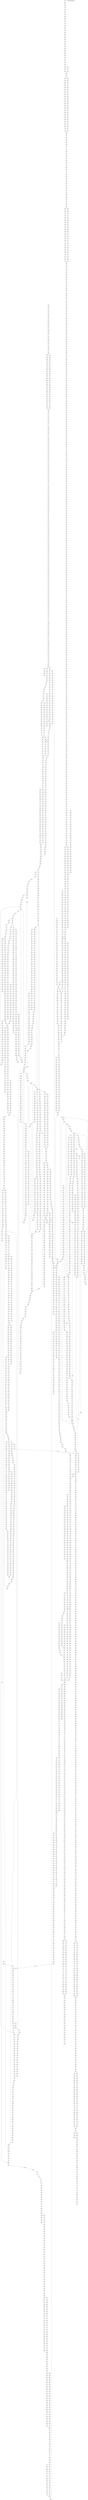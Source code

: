 digraph G {
  "526" -> "922";
  "1243" -> "2772";
  "2149" -> "338";
  "459" -> "2546";
  "463" -> "4139";
  "2932" -> "4498";
  "3114" -> "521";
  "2958" -> "3406";
  "1222" -> "181";
  "2778" -> "1703";
  "4609" -> "723";
  "1252" -> "2779";
  "3113" -> "520";
  "1945" -> "1452";
  "412" -> "2530";
  "136" -> "26";
  "1050" -> "1140";
  "1049" -> "1139";
  "4341" -> "2225";
  "2260" -> "3146";
  "4531" -> "4743";
  "950" -> "2673";
  "2819" -> "3347";
  "800" -> "128";
  "1191" -> "1201";
  "1344" -> "1243";
  "2206" -> "1529";
  "2209" -> "4412";
  "1973" -> "3037";
  "849" -> "1050";
  "3448" -> "1926";
  "212" -> "2463";
  "742" -> "2618";
  "3633" -> "3646";
  "4070" -> "4682";
  "1348" -> "2820";
  "862" -> "1063";
  "4097" -> "2123";
  "3942" -> "2059";
  "1405" -> "1265";
  "2226" -> "3123";
  "2487" -> "389";
  "3382" -> "1905";
  "2255" -> "3141";
  "486" -> "4146";
  "611" -> "2580";
  "1213" -> "2766";
  "31" -> "8";
  "2840" -> "470";
  "1637" -> "2934";
  "3232" -> "536";
  "3003" -> "1780";
  "3800" -> "627";
  "2471" -> "3229";
  "4279" -> "2210";
  "1260" -> "2781";
  "2954" -> "1764";
  "939" -> "141";
  "1309" -> "4276";
  "3964" -> "3757";
  "2652" -> "1671";
  "2296" -> "1555";
  "654" -> "101";
  "3892" -> "3736";
  "850" -> "1051";
  "3821" -> "2024";
  "263" -> "829";
  "3564" -> "3626";
  "4583" -> "2324";
  "1573" -> "236";
  "4248" -> "3839";
  "420" -> "879";
  "694" -> "2601";
  "3436" -> "568";
  "1624" -> "1334";
  "1979" -> "3041";
  "3710" -> "599";
  "4406" -> "2247";
  "4614" -> "3991";
  "1210" -> "4264";
  "2745" -> "447";
  "2259" -> "3145";
  "2245" -> "3135";
  "394" -> "4125";
  "602" -> "2575";
  "3599" -> "4598";
  "3315" -> "1877";
  "3818" -> "4647";
  "1341" -> "2815";
  "137" -> "4075";
  "859" -> "1060";
  "730" -> "109";
  "1907" -> "1437";
  "1319" -> "1236";
  "3849" -> "2034";
  "3890" -> "2042";
  "4084" -> "2112";
  "4450" -> "4728";
  "1224" -> "183";
  "926" -> "2661";
  "967" -> "2682";
  "3620" -> "1978";
  "4780" -> "4046";
  "2466" -> "3224";
  "2376" -> "376";
  "3705" -> "3672";
  "1283" -> "1231";
  "4124" -> "3793";
  "854" -> "1055";
  "1427" -> "2850";
  "1427" -> "2849";
  "2632" -> "3278";
  "2635" -> "3279";
  "3129" -> "3468";
  "3493" -> "3595";
  "2001" -> "1470";
  "2684" -> "430";
  "262" -> "828";
  "2499" -> "392";
  "1058" -> "1147";
  "1390" -> "2839";
  "3400" -> "562";
  "3466" -> "3580";
  "3352" -> "1891";
  "2168" -> "3102";
  "3282" -> "1863";
  "3112" -> "519";
  "4274" -> "2205";
  "3530" -> "1945";
  "1861" -> "2998";
  "2682" -> "1679";
  "2277" -> "3154";
  "1594" -> "1328";
  "1371" -> "4284";
  "1782" -> "4347";
  "4605" -> "3985";
  "957" -> "146";
  "1070" -> "1153";
  "2943" -> "1756";
  "3960" -> "2069";
  "3198" -> "3490";
  "1112" -> "1167";
  "162" -> "2445";
  "3045" -> "1795";
  "2831" -> "467";
  "561" -> "938";
  "3938" -> "3751";
  "217" -> "2465";
  "1520" -> "1314";
  "4611" -> "4754";
  "2448" -> "1608";
  "3718" -> "3674";
  "2363" -> "4423";
  "18446744073709551615" -> "18446744073709551615";
  "1029" -> "1134";
  "3239" -> "3505";
  "4541" -> "2310";
  "1846" -> "276";
  "291" -> "4099";
  "61" -> "4062";
  "4198" -> "3816";
  "4025" -> "677";
  "1714" -> "4324";
  "1842" -> "2990";
  "4258" -> "3845";
  "945" -> "2668";
  "2777" -> "459";
  "506" -> "4150";
  "2191" -> "1521";
  "2240" -> "3131";
  "3657" -> "1989";
  "1561" -> "2900";
  "1690" -> "1358";
  "4525" -> "713";
  "913" -> "4223";
  "2860" -> "1725";
  "246" -> "819";
  "4179" -> "2176";
  "1748" -> "1374";
  "4233" -> "4701";
  "3728" -> "2000";
  "3614" -> "585";
  "3263" -> "538";
  "4700" -> "731";
  "4403" -> "2245";
  "548" -> "929";
  "3667" -> "3653";
  "2528" -> "3247";
  "3050" -> "3445";
  "1668" -> "254";
  "3214" -> "534";
  "3242" -> "1854";
  "373" -> "2519";
  "181" -> "4082";
  "4265" -> "3849";
  "4326" -> "3881";
  "3531" -> "3614";
  "2906" -> "1740";
  "2833" -> "1721";
  "3307" -> "3534";
  "3" -> "4054";
  "1880" -> "285";
  "2359" -> "1577";
  "2581" -> "4446";
  "953" -> "2674";
  "1870" -> "3002";
  "2548" -> "1648";
  "2942" -> "3404";
  "3011" -> "4503";
  "3174" -> "1834";
  "2258" -> "3144";
  "2583" -> "1658";
  "185" -> "4086";
  "3681" -> "592";
  "3484" -> "570";
  "603" -> "2576";
  "2297" -> "1556";
  "1410" -> "1270";
  "1013" -> "2696";
  "273" -> "44";
  "640" -> "968";
  "1574" -> "2908";
  "1574" -> "2907";
  "2093" -> "3085";
  "2701" -> "3304";
  "4297" -> "3862";
  "2328" -> "3178";
  "2787" -> "4478";
  "4478" -> "2275";
  "2515" -> "1635";
  "2577" -> "3261";
  "3642" -> "1983";
  "2351" -> "3186";
  "4282" -> "2213";
  "1460" -> "2867";
  "2667" -> "427";
  "1085" -> "4240";
  "768" -> "1013";
  "1623" -> "251";
  "139" -> "4076";
  "2013" -> "3052";
  "4031" -> "2090";
  "3343" -> "4555";
  "3722" -> "1999";
  "3853" -> "636";
  "4480" -> "4736";
  "3973" -> "2072";
  "846" -> "2643";
  "1279" -> "1230";
  "2881" -> "3377";
  "687" -> "984";
  "187" -> "4088";
  "589" -> "2568";
  "745" -> "1005";
  "2388" -> "3197";
  "3059" -> "3446";
  "2491" -> "3235";
  "3135" -> "4518";
  "3341" -> "4553";
  "3589" -> "1970";
  "3660" -> "590";
  "3664" -> "3652";
  "1627" -> "2927";
  "3787" -> "4641";
  "1987" -> "3047";
  "2900" -> "1737";
  "4722" -> "4021";
  "2389" -> "3198";
  "3889" -> "644";
  "3106" -> "1815";
  "3106" -> "1814";
  "593" -> "951";
  "3778" -> "620";
  "4558" -> "2315";
  "895" -> "2655";
  "1811" -> "1399";
  "781" -> "125";
  "2298" -> "1557";
  "2417" -> "4427";
  "1845" -> "275";
  "2578" -> "3262";
  "2154" -> "3101";
  "3151" -> "4520";
  "3168" -> "1831";
  "2541" -> "398";
  "3411" -> "3558";
  "4728" -> "4025";
  "2962" -> "3409";
  "4657" -> "726";
  "2517" -> "1636";
  "4399" -> "4717";
  "3632" -> "3646";
  "1324" -> "197";
  "3837" -> "2032";
  "2425" -> "4431";
  "3302" -> "3530";
  "331" -> "859";
  "1535" -> "1316";
  "1969" -> "1458";
  "300" -> "839";
  "4144" -> "3800";
  "4513" -> "4740";
  "2934" -> "479";
  "2048" -> "3065";
  "4314" -> "3873";
  "3097" -> "3454";
  "3437" -> "3565";
  "301" -> "840";
  "2681" -> "1678";
  "2957" -> "1766";
  "3763" -> "2010";
  "4486" -> "3947";
  "813" -> "1038";
  "103" -> "785";
  "3313" -> "1875";
  "3300" -> "1871";
  "3300" -> "1870";
  "3750" -> "611";
  "3894" -> "3738";
  "4741" -> "2378";
  "2046" -> "1487";
  "2244" -> "350";
  "3846" -> "3715";
  "3547" -> "4586";
  "3065" -> "1802";
  "868" -> "1068";
  "3563" -> "1957";
  "253" -> "823";
  "884" -> "1076";
  "1790" -> "1386";
  "2269" -> "1548";
  "3138" -> "1819";
  "15" -> "741";
  "102" -> "784";
  "309" -> "843";
  "1359" -> "2827";
  "3306" -> "3533";
  "4397" -> "4715";
  "177" -> "33";
  "4142" -> "2151";
  "435" -> "886";
  "2965" -> "1769";
  "3482" -> "3590";
  "1104" -> "4245";
  "1515" -> "1309";
  "2280" -> "1549";
  "1769" -> "4345";
  "2864" -> "1726";
  "2928" -> "3398";
  "2031" -> "3061";
  "4658" -> "4000";
  "157" -> "2441";
  "4707" -> "4781";
  "345" -> "4111";
  "4211" -> "3822";
  "2552" -> "4442";
  "571" -> "945";
  "4301" -> "3866";
  "243" -> "4097";
  "2049" -> "3066";
  "194" -> "2456";
  "347" -> "864";
  "324" -> "852";
  "1683" -> "259";
  "3167" -> "527";
  "2183" -> "342";
  "1578" -> "237";
  "2543" -> "1644";
  "2753" -> "1694";
  "774" -> "4207";
  "1005" -> "154";
  "3326" -> "1882";
  "3569" -> "1959";
  "1172" -> "1195";
  "1780" -> "2981";
  "2218" -> "1535";
  "1964" -> "3034";
  "4091" -> "2118";
  "4028" -> "2088";
  "865" -> "1066";
  "1105" -> "163";
  "1358" -> "2826";
  "1781" -> "268";
  "2167" -> "4401";
  "3999" -> "2076";
  "204" -> "808";
  "4136" -> "3797";
  "4267" -> "2198";
  "2980" -> "3419";
  "1476" -> "2874";
  "886" -> "2649";
  "3439" -> "3566";
  "4577" -> "2322";
  "4436" -> "3929";
  "366" -> "2515";
  "3137" -> "4519";
  "3017" -> "493";
  "1186" -> "4258";
  "1186" -> "4257";
  "1218" -> "4266";
  "1473" -> "2873";
  "3565" -> "3627";
  "3772" -> "617";
  "3998" -> "3765";
  "4720" -> "4782";
  "4758" -> "2387";
  "1676" -> "1350";
  "95" -> "2416";
  "1431" -> "2852";
  "2041" -> "305";
  "845" -> "2642";
  "2253" -> "3139";
  "3381" -> "1904";
  "2401" -> "3203";
  "3856" -> "3719";
  "1697" -> "2954";
  "1425" -> "4290";
  "1653" -> "2941";
  "1936" -> "3019";
  "2238" -> "4414";
  "3164" -> "1828";
  "2409" -> "1590";
  "4187" -> "3811";
  "2035" -> "1484";
  "2710" -> "436";
  "4232" -> "3830";
  "3093" -> "518";
  "3756" -> "2007";
  "2727" -> "3314";
  "4197" -> "2182";
  "1155" -> "2741";
  "4717" -> "2372";
  "1794" -> "1390";
  "1849" -> "1418";
  "3838" -> "3708";
  "2460" -> "4434";
  "2611" -> "4455";
  "550" -> "2562";
  "2898" -> "1735";
  "915" -> "4225";
  "3719" -> "1998";
  "2310" -> "4417";
  "4498" -> "708";
  "1984" -> "3044";
  "2475" -> "1616";
  "2935" -> "1752";
  "1298" -> "2799";
  "2443" -> "1603";
  "1642" -> "1341";
  "1002" -> "4232";
  "2592" -> "405";
  "729" -> "108";
  "2479" -> "1619";
  "4046" -> "3776";
  "3743" -> "606";
  "111" -> "2424";
  "2177" -> "4403";
  "2267" -> "3149";
  "434" -> "2542";
  "1181" -> "4252";
  "427" -> "2537";
  "1533" -> "224";
  "2352" -> "369";
  "1505" -> "4303";
  "2212" -> "1532";
  "1607" -> "2921";
  "2544" -> "1645";
  "560" -> "937";
  "2837" -> "4483";
  "3820" -> "630";
  "1710" -> "4321";
  "2776" -> "458";
  "751" -> "115";
  "4736" -> "2376";
  "1062" -> "2710";
  "1678" -> "1351";
  "2392" -> "3199";
  "2901" -> "1738";
  "472" -> "897";
  "4202" -> "4696";
  "105" -> "787";
  "3761" -> "3684";
  "4086" -> "2114";
  "1081" -> "2721";
  "3953" -> "2066";
  "4548" -> "714";
  "4420" -> "2251";
  "4368" -> "3906";
  "1436" -> "1286";
  "78" -> "775";
  "4592" -> "2328";
  "323" -> "851";
  "4519" -> "712";
  "3797" -> "624";
  "4414" -> "3923";
  "4765" -> "4040";
  "2493" -> "1624";
  "4590" -> "3974";
  "4092" -> "2119";
  "4204" -> "2184";
  "4517" -> "3952";
  "2496" -> "1626";
  "416" -> "2533";
  "4467" -> "4733";
  "4766" -> "4041";
  "2171" -> "3105";
  "530" -> "924";
  "2824" -> "1719";
  "3691" -> "4626";
  "1165" -> "174";
  "1800" -> "1396";
  "4190" -> "2180";
  "4190" -> "2179";
  "4032" -> "4671";
  "124" -> "789";
  "169" -> "801";
  "289" -> "2499";
  "1079" -> "2720";
  "1094" -> "4243";
  "2650" -> "1670";
  "3456" -> "1928";
  "625" -> "960";
  "3911" -> "4658";
  "4655" -> "3999";
  "1912" -> "1440";
  "718" -> "996";
  "2126" -> "4394";
  "2317" -> "1560";
  "607" -> "956";
  "1200" -> "1203";
  "4286" -> "3853";
  "4523" -> "2299";
  "4735" -> "4785";
  "818" -> "1041";
  "1008" -> "1125";
  "1145" -> "1185";
  "2284" -> "1551";
  "3598" -> "4597";
  "1725" -> "1370";
  "3117" -> "4513";
  "2842" -> "3354";
  "1481" -> "2877";
  "3336" -> "4550";
  "3203" -> "1844";
  "3737" -> "4632";
  "4516" -> "3951";
  "4013" -> "2084";
  "362" -> "2512";
  "362" -> "2511";
  "1423" -> "1280";
  "2571" -> "3257";
  "2765" -> "3329";
  "3245" -> "3506";
  "4226" -> "2189";
  "1581" -> "239";
  "1206" -> "4263";
  "748" -> "4199";
  "1499" -> "1301";
  "1691" -> "1359";
  "2416" -> "387";
  "586" -> "4176";
  "885" -> "135";
  "1092" -> "2723";
  "4243" -> "2195";
  "1918" -> "292";
  "2213" -> "1533";
  "3789" -> "3695";
  "4434" -> "2257";
  "126" -> "23";
  "668" -> "4189";
  "3533" -> "579";
  "3385" -> "1908";
  "1299" -> "2800";
  "3913" -> "3745";
  "3253" -> "4537";
  "3904" -> "4657";
  "609" -> "958";
  "165" -> "2447";
  "3231" -> "4533";
  "4485" -> "3946";
  "4670" -> "4004";
  "1289" -> "4267";
  "3005" -> "3427";
  "2916" -> "3393";
  "1527" -> "218";
  "1826" -> "1403";
  "3935" -> "655";
  "2375" -> "1580";
  "2385" -> "378";
  "503" -> "915";
  "2104" -> "1499";
  "4642" -> "3997";
  "38" -> "2405";
  "2737" -> "3323";
  "3601" -> "4600";
  "381" -> "4117";
  "2835" -> "3353";
  "1150" -> "1190";
  "2558" -> "1651";
  "901" -> "1081";
  "786" -> "2627";
  "4354" -> "3900";
  "580" -> "947";
  "1354" -> "1244";
  "2124" -> "3093";
  "670" -> "2591";
  "1280" -> "2787";
  "1022" -> "157";
  "2289" -> "1553";
  "4508" -> "2290";
  "3574" -> "1962";
  "4684" -> "4775";
  "1433" -> "2853";
  "3803" -> "2019";
  "4411" -> "703";
  "3954" -> "3754";
  "1052" -> "1141";
  "3056" -> "1798";
  "3111" -> "3458";
  "3755" -> "3681";
  "3016" -> "1784";
  "3994" -> "4667";
  "3661" -> "1991";
  "3934" -> "2056";
  "4351" -> "3897";
  "2636" -> "3280";
  "4385" -> "3916";
  "4428" -> "2254";
  "2535" -> "396";
  "2926" -> "1751";
  "4106" -> "2129";
  "1157" -> "2742";
  "4153" -> "2159";
  "832" -> "4210";
  "453" -> "892";
  "3811" -> "3701";
  "1741" -> "1373";
  "3402" -> "3552";
  "948" -> "2671";
  "2342" -> "366";
  "4626" -> "2337";
  "3549" -> "4587";
  "1127" -> "2735";
  "3943" -> "3753";
  "4308" -> "2216";
  "1981" -> "3042";
  "37" -> "10";
  "722" -> "2613";
  "860" -> "1061";
  "978" -> "1111";
  "2816" -> "3345";
  "388" -> "872";
  "2089" -> "3080";
  "2986" -> "3420";
  "3516" -> "3609";
  "2849" -> "1723";
  "4695" -> "4779";
  "4369" -> "2234";
  "2482" -> "1621";
  "1848" -> "1417";
  "123" -> "788";
  "2762" -> "1697";
  "2762" -> "1696";
  "4098" -> "2124";
  "1903" -> "290";
  "4588" -> "721";
  "2370" -> "373";
  "213" -> "811";
  "5" -> "4056";
  "4787" -> "2396";
  "1776" -> "267";
  "779" -> "2625";
  "2200" -> "1525";
  "4669" -> "4003";
  "197" -> "4091";
  "883" -> "2648";
  "2871" -> "476";
  "2908" -> "3387";
  "756" -> "1010";
  "683" -> "981";
  "1542" -> "2890";
  "2331" -> "3180";
  "4168" -> "2169";
  "2163" -> "1518";
  "4333" -> "3886";
  "4522" -> "4741";
  "869" -> "4217";
  "63" -> "4064";
  "2227" -> "3124";
  "645" -> "98";
  "4224" -> "4699";
  "2011" -> "1477";
  "1327" -> "2806";
  "2136" -> "3095";
  "1649" -> "2939";
  "256" -> "825";
  "2334" -> "3181";
  "4304" -> "3869";
  "1109" -> "4246";
  "1375" -> "1252";
  "804" -> "1031";
  "74" -> "773";
  "1506" -> "2887";
  "3037" -> "1790";
  "2978" -> "1773";
  "855" -> "1056";
  "1764" -> "2974";
  "2427" -> "3208";
  "3380" -> "1903";
  "2478" -> "3231";
  "4239" -> "2194";
  "3639" -> "588";
  "4159" -> "2165";
  "1818" -> "2987";
  "2915" -> "3392";
  "458" -> "4137";
  "4085" -> "2113";
  "1504" -> "4302";
  "3043" -> "1793";
  "1466" -> "209";
  "4546" -> "2313";
  "4139" -> "3799";
  "2764" -> "3328";
  "121" -> "4071";
  "1543" -> "2891";
  "3265" -> "3515";
  "3178" -> "1837";
  "1899" -> "4365";
  "1597" -> "1329";
  "1502" -> "2886";
  "2982" -> "1774";
  "667" -> "4188";
  "716" -> "4196";
  "1734" -> "4330";
  "2490" -> "3234";
  "1827" -> "1404";
  "454" -> "4134";
  "46" -> "4059";
  "342" -> "4108";
  "2746" -> "4472";
  "3431" -> "1920";
  "3795" -> "3697";
  "456" -> "73";
  "47" -> "11";
  "2109" -> "322";
  "1281" -> "2788";
  "917" -> "2659";
  "26" -> "749";
  "3356" -> "3545";
  "574" -> "2565";
  "3374" -> "1899";
  "4413" -> "2248";
  "1999" -> "296";
  "4479" -> "2276";
  "3490" -> "1937";
  "1531" -> "222";
  "2973" -> "3414";
  "4186" -> "3810";
  "1304" -> "4271";
  "2690" -> "1682";
  "2797" -> "1710";
  "894" -> "1078";
  "3815" -> "2022";
  "3195" -> "3487";
  "1264" -> "1222";
  "861" -> "1062";
  "1726" -> "4326";
  "4470" -> "2269";
  "1836" -> "1410";
  "3143" -> "1821";
  "3438" -> "4570";
  "500" -> "912";
  "500" -> "911";
  "500" -> "910";
  "1167" -> "1192";
  "3823" -> "2026";
  "3407" -> "3555";
  "3874" -> "3731";
  "1305" -> "4272";
  "4386" -> "2239";
  "4739" -> "4031";
  "2879" -> "3375";
  "3536" -> "3617";
  "3158" -> "3477";
  "1832" -> "2989";
  "4000" -> "2077";
  "2311" -> "4418";
  "1596" -> "2917";
  "3048" -> "500";
  "3915" -> "3747";
  "3110" -> "1817";
  "1183" -> "4254";
  "2394" -> "4425";
  "4783" -> "2392";
  "2987" -> "488";
  "734" -> "1001";
  "1583" -> "1325";
  "3165" -> "1829";
  "2005" -> "298";
  "3844" -> "3713";
  "821" -> "130";
  "1235" -> "191";
  "1930" -> "3014";
  "1039" -> "2704";
  "3621" -> "3640";
  "828" -> "2639";
  "2367" -> "372";
  "4376" -> "3910";
  "4726" -> "4023";
  "3645" -> "4612";
  "4344" -> "3892";
  "1417" -> "1277";
  "514" -> "4158";
  "2251" -> "3137";
  "3196" -> "3488";
  "3734" -> "2004";
  "4378" -> "3911";
  "409" -> "2527";
  "3392" -> "557";
  "1214" -> "1206";
  "1214" -> "1205";
  "349" -> "55";
  "3342" -> "4554";
  "2826" -> "3348";
  "2195" -> "3115";
  "4035" -> "2091";
  "4065" -> "2103";
  "1392" -> "2841";
  "1921" -> "3010";
  "4552" -> "3962";
  "1414" -> "1275";
  "1036" -> "2703";
  "2495" -> "3237";
  "4246" -> "3837";
  "709" -> "993";
  "3449" -> "1927";
  "2569" -> "1655";
  "4469" -> "4734";
  "2955" -> "1765";
  "329" -> "857";
  "746" -> "1006";
  "1261" -> "1219";
  "1276" -> "1229";
  "3417" -> "1916";
  "2873" -> "3373";
  "1727" -> "2964";
  "1517" -> "1311";
  "4373" -> "2236";
  "1850" -> "277";
  "3643" -> "1984";
  "612" -> "89";
  "769" -> "1014";
  "3473" -> "1933";
  "666" -> "4187";
  "765" -> "4206";
  "1449" -> "2860";
  "1931" -> "3015";
  "3071" -> "4510";
  "2822" -> "1717";
  "3515" -> "3608";
  "3019" -> "3432";
  "495" -> "903";
  "2196" -> "3116";
  "1541" -> "1318";
  "2875" -> "4490";
  "1057" -> "1146";
  "581" -> "2566";
  "2432" -> "1596";
  "3010" -> "4502";
  "3816" -> "4646";
  "3337" -> "4551";
  "549" -> "930";
  "1847" -> "2992";
  "2888" -> "1731";
  "994" -> "1122";
  "3103" -> "1811";
  "1670" -> "1349";
  "2398" -> "1587";
  "4263" -> "2197";
  "2308" -> "3167";
  "2993" -> "1775";
  "4713" -> "4017";
  "2256" -> "3142";
  "1739" -> "4334";
  "3791" -> "622";
  "155" -> "2439";
  "4149" -> "2155";
  "890" -> "2652";
  "1048" -> "2708";
  "1020" -> "155";
  "3074" -> "504";
  "785" -> "2626";
  "3798" -> "625";
  "3871" -> "3728";
  "4639" -> "724";
  "311" -> "845";
  "2850" -> "3357";
  "4682" -> "4009";
  "4637" -> "3995";
  "955" -> "1102";
  "991" -> "1119";
  "2912" -> "4495";
  "682" -> "2596";
  "3828" -> "633";
  "1437" -> "205";
  "3630" -> "4609";
  "3061" -> "502";
  "180" -> "4081";
  "3423" -> "566";
  "4114" -> "2137";
  "3331" -> "3539";
  "68" -> "4065";
  "1152" -> "4249";
  "1284" -> "2790";
  "3247" -> "3507";
  "1511" -> "1305";
  "999" -> "151";
  "1692" -> "1360";
  "783" -> "1019";
  "3156" -> "3475";
  "2391" -> "1585";
  "3526" -> "1941";
  "606" -> "955";
  "3878" -> "643";
  "4315" -> "3874";
  "2959" -> "3407";
  "2788" -> "4479";
  "2749" -> "3325";
  "4340" -> "2224";
  "106" -> "20";
  "2320" -> "3172";
  "4773" -> "4044";
  "3360" -> "1893";
  "2022" -> "1480";
  "989" -> "1117";
  "989" -> "1116";
  "3042" -> "1792";
  "3596" -> "4595";
  "3616" -> "3638";
  "4538" -> "2309";
  "714" -> "2610";
  "3966" -> "4665";
  "815" -> "2633";
  "3896" -> "2045";
  "4617" -> "4755";
  "2058" -> "308";
  "215" -> "813";
  "897" -> "4220";
  "2190" -> "3113";
  "3972" -> "661";
  "2262" -> "352";
  "20" -> "2402";
  "1862" -> "2999";
  "2024" -> "3055";
  "4027" -> "2087";
  "127" -> "790";
  "3299" -> "1869";
  "2811" -> "1715";
  "757" -> "2621";
  "757" -> "2620";
  "2519" -> "4438";
  "4421" -> "3925";
  "3453" -> "3576";
  "3453" -> "3575";
  "443" -> "4133";
  "2626" -> "3276";
  "4793" -> "4051";
  "3936" -> "2057";
  "2121" -> "3092";
  "1001" -> "153";
  "2674" -> "1675";
  "1951" -> "1455";
  "2489" -> "1623";
  "1384" -> "1257";
  "1853" -> "2993";
  "3426" -> "4567";
  "1128" -> "2736";
  "1455" -> "2863";
  "1923" -> "1444";
  "1997" -> "1469";
  "3447" -> "3571";
  "3153" -> "1825";
  "1584" -> "1326";
  "4029" -> "678";
  "638" -> "967";
  "3948" -> "2064";
  "1307" -> "4274";
  "1603" -> "4308";
  "368" -> "2517";
  "3659" -> "1990";
  "2450" -> "3216";
  "841" -> "1047";
  "2050" -> "3067";
  "2930" -> "3400";
  "3213" -> "533";
  "4174" -> "2174";
  "1868" -> "282";
  "4270" -> "2201";
  "1111" -> "4247";
  "4432" -> "4724";
  "4491" -> "2280";
  "3832" -> "635";
  "822" -> "1044";
  "4685" -> "4776";
  "1043" -> "160";
  "2683" -> "3298";
  "28" -> "751";
  "2333" -> "363";
  "4572" -> "2320";
  "1069" -> "2714";
  "4699" -> "730";
  "2858" -> "3362";
  "485" -> "4145";
  "3986" -> "669";
  "4497" -> "707";
  "2657" -> "3288";
  "4364" -> "699";
  "3658" -> "589";
  "4779" -> "737";
  "1250" -> "2777";
  "2917" -> "478";
  "1972" -> "4374";
  "3854" -> "637";
  "4608" -> "722";
  "3920" -> "2048";
  "794" -> "1025";
  "1804" -> "4353";
  "4365" -> "2233";
  "2075" -> "3073";
  "1667" -> "4316";
  "2232" -> "3126";
  "4311" -> "696";
  "3264" -> "3514";
  "715" -> "2611";
  "1715" -> "2961";
  "1122" -> "1170";
  "3919" -> "3750";
  "1407" -> "1267";
  "1216" -> "1207";
  "1813" -> "2985";
  "2696" -> "3302";
  "599" -> "2572";
  "3875" -> "3732";
  "4103" -> "2127";
  "2143" -> "336";
  "525" -> "921";
  "39" -> "2406";
  "4394" -> "3920";
  "4461" -> "3937";
  "4672" -> "4006";
  "4675" -> "4773";
  "3975" -> "662";
  "1027" -> "158";
  "2855" -> "3360";
  "195" -> "4090";
  "2903" -> "3385";
  "2722" -> "440";
  "3678" -> "1994";
  "4283" -> "3851";
  "1656" -> "1345";
  "2230" -> "1540";
  "3219" -> "4532";
  "4087" -> "2115";
  "605" -> "2578";
  "1208" -> "2763";
  "1040" -> "1138";
  "2570" -> "1656";
  "3830" -> "634";
  "2369" -> "1578";
  "3753" -> "2006";
  "2322" -> "3174";
  "2488" -> "4436";
  "3481" -> "3589";
  "2172" -> "3106";
  "2440" -> "1600";
  "4199" -> "3817";
  "1812" -> "269";
  "4536" -> "3956";
  "851" -> "1052";
  "1330" -> "2808";
  "4662" -> "4001";
  "3836" -> "2031";
  "3007" -> "1781";
  "3812" -> "3702";
  "3288" -> "1867";
  "2500" -> "1627";
  "3527" -> "1942";
  "1355" -> "1245";
  "73" -> "16";
  "3700" -> "3668";
  "3700" -> "3667";
  "3700" -> "3666";
  "198" -> "806";
  "2066" -> "311";
  "2236" -> "3129";
  "3162" -> "525";
  "3835" -> "2030";
  "1164" -> "173";
  "1968" -> "3036";
  "3850" -> "2035";
  "4547" -> "3961";
  "1471" -> "1295";
  "4524" -> "2300";
  "2972" -> "3413";
  "732" -> "111";
  "1491" -> "2882";
  "3884" -> "2038";
  "1223" -> "182";
  "2718" -> "439";
  "2936" -> "1753";
  "2918" -> "1742";
  "4510" -> "2292";
  "1397" -> "2842";
  "2792" -> "1708";
  "305" -> "49";
  "2306" -> "362";
  "1712" -> "4323";
  "3085" -> "514";
  "1828" -> "1405";
  "4539" -> "3957";
  "2326" -> "4420";
  "1802" -> "4351";
  "1404" -> "1264";
  "1992" -> "1466";
  "3555" -> "1952";
  "831" -> "4209";
  "205" -> "809";
  "3451" -> "3573";
  "4425" -> "3927";
  "1207" -> "177";
  "932" -> "1097";
  "1754" -> "4340";
  "3230" -> "3501";
  "2853" -> "3359";
  "1557" -> "2897";
  "4636" -> "2344";
  "1513" -> "1307";
  "2838" -> "4484";
  "847" -> "2644";
  "3084" -> "1806";
  "4391" -> "2241";
  "2318" -> "1561";
  "1965" -> "3035";
  "405" -> "2526";
  "3512" -> "576";
  "4715" -> "2370";
  "2273" -> "355";
  "3275" -> "1859";
  "1389" -> "2838";
  "1211" -> "1204";
  "4690" -> "4778";
  "2624" -> "413";
  "17" -> "743";
  "3893" -> "3737";
  "3767" -> "3687";
  "2874" -> "4489";
  "3405" -> "1914";
  "1600" -> "2918";
  "2758" -> "454";
  "4231" -> "2192";
  "582" -> "87";
  "4671" -> "4005";
  "359" -> "2510";
  "1742" -> "2967";
  "966" -> "2681";
  "3293" -> "4543";
  "227" -> "2475";
  "3188" -> "1841";
  "1014" -> "1128";
  "2018" -> "3053";
  "206" -> "2458";
  "887" -> "2650";
  "1645" -> "2937";
  "4193" -> "3814";
  "4324" -> "4708";
  "3087" -> "516";
  "4602" -> "3982";
  "4738" -> "4030";
  "3225" -> "3496";
  "1442" -> "2857";
  "2221" -> "3120";
  "3460" -> "4571";
  "4122" -> "3791";
  "3124" -> "3465";
  "4099" -> "682";
  "2042" -> "1486";
  "1290" -> "4268";
  "2703" -> "3305";
  "337" -> "861";
  "1971" -> "1460";
  "2576" -> "3260";
  "808" -> "1035";
  "2779" -> "3333";
  "4527" -> "2302";
  "2613" -> "1665";
  "3055" -> "1797";
  "3520" -> "3613";
  "2818" -> "3346";
  "353" -> "4112";
  "3073" -> "1805";
  "1232" -> "189";
  "2740" -> "443";
  "4007" -> "671";
  "4752" -> "2383";
  "3752" -> "613";
  "1153" -> "2740";
  "1723" -> "2962";
  "1025" -> "2698";
  "3429" -> "1919";
  "1955" -> "4372";
  "941" -> "1101";
  "4630" -> "2339";
  "4745" -> "2382";
  "3891" -> "2043";
  "805" -> "1032";
  "1266" -> "1224";
  "1507" -> "1302";
  "3957" -> "2068";
  "1219" -> "178";
  "3339" -> "3540";
  "4161" -> "4690";
  "226" -> "2474";
  "1528" -> "219";
  "628" -> "92";
  "2276" -> "3153";
  "4696" -> "2366";
  "464" -> "894";
  "4659" -> "4770";
  "1240" -> "1211";
  "75" -> "774";
  "330" -> "858";
  "3029" -> "1789";
  "3141" -> "1820";
  "1074" -> "2717";
  "3537" -> "1946";
  "4661" -> "728";
  "295" -> "2502";
  "3170" -> "3480";
  "4409" -> "701";
  "42" -> "760";
  "42" -> "759";
  "42" -> "758";
  "3676" -> "4620";
  "2494" -> "1625";
  "1185" -> "4256";
  "3100" -> "1810";
  "3824" -> "2027";
  "540" -> "2561";
  "1187" -> "4259";
  "361" -> "867";
  "2754" -> "1695";
  "4370" -> "3907";
  "2814" -> "4481";
  "2144" -> "337";
  "1539" -> "229";
  "686" -> "983";
  "2275" -> "3152";
  "3888" -> "2041";
  "1946" -> "1453";
  "823" -> "131";
  "2633" -> "4461";
  "1125" -> "1171";
  "2201" -> "4408";
  "2341" -> "365";
  "4438" -> "3931";
  "504" -> "916";
  "1529" -> "220";
  "1821" -> "4357";
  "639" -> "97";
  "437" -> "888";
  "1007" -> "2693";
  "2396" -> "3202";
  "2927" -> "3397";
  "4665" -> "2350";
  "2346" -> "3185";
  "3967" -> "3758";
  "833" -> "4211";
  "2931" -> "4497";
  "1718" -> "1368";
  "3462" -> "1932";
  "3870" -> "2036";
  "1138" -> "2739";
  "1454" -> "208";
  "264" -> "2487";
  "2841" -> "4486";
  "266" -> "2488";
  "2366" -> "371";
  "2704" -> "1688";
  "3822" -> "2025";
  "4454" -> "2267";
  "2384" -> "377";
  "3145" -> "1823";
  "475" -> "4140";
  "3296" -> "3527";
  "898" -> "1079";
  "2349" -> "1571";
  "79" -> "2412";
  "1016" -> "4234";
  "1161" -> "2747";
  "4138" -> "2149";
  "2665" -> "425";
  "882" -> "2648";
  "221" -> "2469";
  "1825" -> "274";
  "384" -> "4120";
  "4078" -> "681";
  "1575" -> "2909";
  "1113" -> "2727";
  "1978" -> "3040";
  "77" -> "17";
  "1119" -> "2731";
  "1698" -> "2955";
  "3218" -> "535";
  "1695" -> "2953";
  "1650" -> "2940";
  "1483" -> "4294";
  "508" -> "4152";
  "3082" -> "512";
  "4353" -> "3899";
  "440" -> "66";
  "4109" -> "2132";
  "1787" -> "1384";
  "2264" -> "3148";
  "118" -> "4070";
  "4131" -> "3796";
  "3524" -> "1939";
  "2472" -> "3230";
  "2180" -> "4405";
  "2180" -> "4404";
  "313" -> "4102";
  "1793" -> "1389";
  "268" -> "2489";
  "2579" -> "1657";
  "401" -> "4128";
  "570" -> "2564";
  "3279" -> "1860";
  "964" -> "1104";
  "673" -> "2594";
  "202" -> "4092";
  "2760" -> "4473";
  "4748" -> "4034";
  "3651" -> "4617";
  "587" -> "4177";
  "1630" -> "2930";
  "1777" -> "1380";
  "1512" -> "1306";
  "3171" -> "1833";
  "3171" -> "1832";
  "3428" -> "3564";
  "763" -> "4204";
  "4345" -> "3893";
  "527" -> "923";
  "450" -> "2545";
  "664" -> "4186";
  "664" -> "4185";
  "973" -> "4230";
  "3498" -> "3600";
  "1830" -> "1407";
  "2945" -> "1758";
  "952" -> "144";
  "2839" -> "4485";
  "104" -> "786";
  "260" -> "2485";
  "1420" -> "2846";
  "2445" -> "1605";
  "3384" -> "1907";
  "3749" -> "4637";
  "140" -> "28";
  "1625" -> "1335";
  "2538" -> "1641";
  "348" -> "865";
  "1033" -> "1136";
  "1345" -> "2817";
  "2933" -> "4499";
  "2719" -> "3311";
  "3517" -> "3610";
  "2246" -> "3136";
  "2852" -> "3358";
  "3510" -> "573";
  "3584" -> "3630";
  "3946" -> "2062";
  "14" -> "740";
  "1962" -> "3033";
  "2894" -> "3383";
  "3303" -> "3531";
  "3969" -> "3759";
  "4624" -> "4757";
  "2542" -> "1643";
  "1876" -> "1425";
  "4006" -> "2080";
  "3465" -> "4574";
  "251" -> "820";
  "3671" -> "3656";
  "4593" -> "2329";
  "3557" -> "1954";
  "1075" -> "161";
  "4615" -> "3992";
  "3312" -> "1874";
  "935" -> "2663";
  "544" -> "82";
  "1149" -> "1189";
  "1293" -> "195";
  "1325" -> "2804";
  "1604" -> "2920";
  "4392" -> "4714";
  "2037" -> "1485";
  "3107" -> "1815";
  "3107" -> "1814";
  "4404" -> "2246";
  "985" -> "1115";
  "4" -> "4055";
  "3305" -> "1872";
  "2989" -> "3421";
  "2127" -> "4395";
  "2303" -> "3164";
  "3115" -> "1818";
  "3741" -> "4635";
  "396" -> "4126";
  "2430" -> "388";
  "2695" -> "3301";
  "2890" -> "1732";
  "3069" -> "4508";
  "2525" -> "3245";
  "737" -> "1002";
  "2106" -> "319";
  "4423" -> "2252";
  "2181" -> "341";
  "1669" -> "1348";
  "4380" -> "4712";
  "616" -> "2582";
  "4339" -> "2223";
  "584" -> "2567";
  "154" -> "4078";
  "411" -> "2529";
  "1906" -> "1436";
  "1980" -> "1462";
  "3958" -> "657";
  "3283" -> "4542";
  "4155" -> "2161";
  "4275" -> "2206";
  "949" -> "2672";
  "2152" -> "1508";
  "662" -> "4184";
  "695" -> "4194";
  "1228" -> "187";
  "551" -> "931";
  "3590" -> "1971";
  "1360" -> "1247";
  "872" -> "1069";
  "1087" -> "1160";
  "287" -> "2497";
  "3968" -> "658";
  "1201" -> "2757";
  "923" -> "2660";
  "1904" -> "1434";
  "1028" -> "1133";
  "2429" -> "3210";
  "3434" -> "4569";
  "4732" -> "4028";
  "3581" -> "1967";
  "343" -> "4109";
  "902" -> "1082";
  "1863" -> "3000";
  "2661" -> "423";
  "3834" -> "3707";
  "830" -> "1045";
  "1582" -> "4306";
  "1501" -> "4301";
  "2281" -> "4416";
  "281" -> "831";
  "1636" -> "2933";
  "3843" -> "3712";
  "3887" -> "2040";
  "4146" -> "2153";
  "2057" -> "307";
  "3777" -> "619";
  "567" -> "943";
  "4140" -> "2150";
  "4549" -> "2314";
  "4664" -> "2349";
  "3978" -> "664";
  "307" -> "841";
  "4255" -> "3843";
  "4171" -> "2171";
  "837" -> "1046";
  "4489" -> "3948";
  "1592" -> "2915";
  "4459" -> "4731";
  "4335" -> "3888";
  "1221" -> "180";
  "1129" -> "168";
  "4472" -> "2270";
  "4724" -> "2374";
  "66" -> "768";
  "32" -> "753";
  "183" -> "4084";
  "2485" -> "1622";
  "3724" -> "3678";
  "1873" -> "3003";
  "4011" -> "672";
  "4355" -> "2230";
  "174" -> "2450";
  "4206" -> "2186";
  "1898" -> "1431";
  "76" -> "2411";
  "877" -> "1073";
  "4795" -> "4052";
  "2739" -> "3324";
  "3689" -> "3663";
  "4189" -> "3813";
  "4319" -> "3878";
  "3014" -> "492";
  "1468" -> "4293";
  "1316" -> "1235";
  "1495" -> "4298";
  "520" -> "920";
  "4408" -> "700";
  "942" -> "142";
  "984" -> "1114";
  "2497" -> "390";
  "1363" -> "2829";
  "1381" -> "1255";
  "3078" -> "508";
  "691" -> "2598";
  "771" -> "1015";
  "919" -> "4227";
  "4036" -> "4673";
  "4644" -> "4763";
  "1308" -> "4275";
  "6" -> "4057";
  "1317" -> "4282";
  "3076" -> "506";
  "34" -> "754";
  "2658" -> "3289";
  "1796" -> "1392";
  "4041" -> "4677";
  "1508" -> "1303";
  "790" -> "2628";
  "1093" -> "4243";
  "1500" -> "4300";
  "223" -> "2471";
  "2549" -> "1649";
  "380" -> "871";
  "2689" -> "1681";
  "3727" -> "3680";
  "1333" -> "2810";
  "3304" -> "3532";
  "728" -> "2615";
  "856" -> "1057";
  "1035" -> "1137";
  "326" -> "854";
  "2278" -> "3155";
  "2526" -> "1639";
  "3883" -> "2037";
  "1890" -> "1429";
  "4260" -> "3846";
  "119" -> "22";
  "4014" -> "3769";
  "3249" -> "1857";
  "675" -> "4190";
  "546" -> "84";
  "2706" -> "3306";
  "29" -> "752";
  "317" -> "2505";
  "1924" -> "1445";
  "836" -> "4214";
  "1474" -> "1296";
  "1132" -> "2738";
  "2254" -> "3140";
  "1205" -> "2762";
  "3758" -> "2009";
  "2991" -> "3422";
  "4584" -> "720";
  "3052" -> "4505";
  "4586" -> "2325";
  "2995" -> "490";
  "3634" -> "1981";
  "2836" -> "469";
  "1300" -> "1234";
  "2693" -> "3300";
  "3546" -> "3621";
  "2214" -> "3117";
  "2950" -> "481";
  "3675" -> "4620";
  "4412" -> "704";
  "4667" -> "4771";
  "2885" -> "3380";
  "4571" -> "3968";
  "4095" -> "2121";
  "2728" -> "3315";
  "2752" -> "450";
  "562" -> "940";
  "562" -> "939";
  "2770" -> "1699";
  "4501" -> "2285";
  "3514" -> "3607";
  "4625" -> "4758";
  "1108" -> "1166";
  "4555" -> "4746";
  "2823" -> "1718";
  "4347" -> "3895";
  "11" -> "2";
  "3686" -> "4624";
  "1708" -> "2960";
  "2010" -> "1476";
  "853" -> "1054";
  "3556" -> "1953";
  "4082" -> "2110";
  "700" -> "2602";
  "629" -> "4179";
  "498" -> "906";
  "857" -> "1058";
  "2008" -> "1475";
  "1990" -> "1464";
  "773" -> "122";
  "2130" -> "333";
  "4235" -> "4703";
  "3636" -> "3647";
  "1629" -> "2929";
  "2638" -> "3282";
  "3923" -> "650";
  "1956" -> "4373";
  "1" -> "0";
  "2188" -> "3111";
  "2463" -> "1613";
  "2714" -> "4468";
  "4056" -> "3780";
  "982" -> "1113";
  "1546" -> "2893";
  "3394" -> "558";
  "2913" -> "4496";
  "3471" -> "3584";
  "1685" -> "1354";
  "2522" -> "3243";
  "2027" -> "3058";
  "2669" -> "3291";
  "1041" -> "159";
  "4576" -> "3971";
  "188" -> "4089";
  "1525" -> "216";
  "3367" -> "1896";
  "1023" -> "1132";
  "2379" -> "3192";
  "2896" -> "1733";
  "4059" -> "3783";
  "4240" -> "3832";
  "203" -> "807";
  "4649" -> "4765";
  "128" -> "791";
  "2062" -> "3071";
  "2655" -> "420";
  "4562" -> "718";
  "2599" -> "410";
  "4729" -> "4026";
  "4352" -> "3898";
  "2381" -> "3194";
  "3163" -> "526";
  "2095" -> "316";
  "1118" -> "1169";
  "4599" -> "3979";
  "680" -> "104";
  "54" -> "765";
  "2433" -> "1597";
  "4042" -> "2093";
  "2621" -> "3274";
  "1911" -> "4367";
  "2474" -> "1615";
  "438" -> "2543";
  "3169" -> "4522";
  "2897" -> "1734";
  "531" -> "925";
  "2563" -> "1652";
  "3780" -> "3692";
  "3363" -> "1894";
  "3008" -> "3429";
  "1809" -> "2983";
  "426" -> "2536";
  "2137" -> "3096";
  "4503" -> "2287";
  "635" -> "96";
  "2309" -> "3168";
  "2744" -> "446";
  "2063" -> "3072";
  "1080" -> "4239";
  "3287" -> "3523";
  "1807" -> "2982";
  "1661" -> "2946";
  "588" -> "949";
  "3626" -> "4607";
  "4763" -> "2388";
  "101" -> "2419";
  "3808" -> "4644";
  "322" -> "850";
  "2679" -> "3297";
  "1910" -> "4366";
  "727" -> "107";
  "775" -> "2624";
  "4645" -> "2346";
  "2709" -> "435";
  "3649" -> "4616";
  "23" -> "745";
  "1089" -> "4241";
  "4390" -> "2240";
  "2153" -> "1509";
  "379" -> "4116";
  "2000" -> "4377";
  "4278" -> "2209";
  "4342" -> "2226";
  "1773" -> "4346";
  "650" -> "975";
  "1660" -> "2945";
  "3089" -> "517";
  "3351" -> "3543";
  "3351" -> "3542";
  "1272" -> "2784";
  "115" -> "2427";
  "2560" -> "4445";
  "3511" -> "575";
  "3511" -> "574";
  "3160" -> "4521";
  "3693" -> "594";
  "3927" -> "2053";
  "4651" -> "4767";
  "189" -> "2452";
  "189" -> "2451";
  "4207" -> "3818";
  "4317" -> "3876";
  "3079" -> "509";
  "3240" -> "537";
  "3228" -> "3499";
  "3295" -> "3526";
  "4321" -> "2219";
  "651" -> "976";
  "110" -> "2423";
  "2115" -> "328";
  "2524" -> "1638";
  "1610" -> "4311";
  "2086" -> "3077";
  "2293" -> "3160";
  "3627" -> "3643";
  "3790" -> "621";
  "4708" -> "4015";
  "3613" -> "3636";
  "3250" -> "1858";
  "1902" -> "1433";
  "3491" -> "3594";
  "1961" -> "1457";
  "160" -> "2443";
  "1785" -> "4349";
  "222" -> "2470";
  "3063" -> "3447";
  "3320" -> "547";
  "3799" -> "626";
  "4249" -> "2196";
  "2565" -> "1653";
  "1859" -> "2996";
  "1558" -> "1324";
  "4494" -> "2282";
  "3876" -> "641";
  "3290" -> "1868";
  "4422" -> "3926";
  "743" -> "2619";
  "113" -> "2426";
  "840" -> "4215";
  "3420" -> "1917";
  "171" -> "4079";
  "1268" -> "1225";
  "1269" -> "1226";
  "369" -> "58";
  "4553" -> "3963";
  "2761" -> "3326";
  "2960" -> "3408";
  "610" -> "2579";
  "1220" -> "179";
  "2413" -> "1593";
  "3653" -> "1986";
  "2348" -> "1570";
  "4545" -> "3960";
  "4367" -> "3905";
  "4526" -> "2301";
  "1885" -> "3007";
  "363" -> "2513";
  "4184" -> "3809";
  "2016" -> "299";
  "566" -> "942";
  "2707" -> "3307";
  "1365" -> "1249";
  "2700" -> "434";
  "3172" -> "528";
  "229" -> "37";
  "4172" -> "2172";
  "924" -> "138";
  "1203" -> "2760";
  "1203" -> "2759";
  "1933" -> "3017";
  "3708" -> "597";
  "4332" -> "3885";
  "1335" -> "2812";
  "9" -> "2399";
  "663" -> "4186";
  "663" -> "4185";
  "979" -> "148";
  "4018" -> "3771";
  "2197" -> "1524";
  "2271" -> "353";
  "2775" -> "457";
  "2676" -> "3294";
  "3432" -> "1921";
  "3489" -> "1936";
  "1072" -> "2715";
  "3442" -> "3569";
  "3032" -> "3436";
  "1147" -> "1187";
  "3746" -> "608";
  "4020" -> "3773";
  "3274" -> "539";
  "130" -> "2432";
  "395" -> "4126";
  "3554" -> "1951";
  "3140" -> "3471";
  "2716" -> "3309";
  "4514" -> "2294";
  "3717" -> "605";
  "1256" -> "1216";
  "4776" -> "4791";
  "2099" -> "3089";
  "1233" -> "190";
  "3248" -> "3507";
  "740" -> "2617";
  "2052" -> "1489";
  "626" -> "961";
  "2559" -> "4444";
  "1130" -> "2737";
  "2009" -> "3051";
  "252" -> "822";
  "252" -> "821";
  "4533" -> "2304";
  "4236" -> "4704";
  "2350" -> "1572";
  "517" -> "919";
  "3361" -> "3548";
  "1171" -> "1194";
  "1480" -> "2876";
  "1566" -> "2904";
  "1479" -> "1298";
  "3183" -> "1839";
  "903" -> "1083";
  "2239" -> "3130";
  "2305" -> "3165";
  "2724" -> "1690";
  "3683" -> "4621";
  "4105" -> "3788";
  "4792" -> "4050";
  "2961" -> "483";
  "1458" -> "2866";
  "1369" -> "2832";
  "2169" -> "3103";
  "3176" -> "1835";
  "1249" -> "1213";
  "2659" -> "3289";
  "863" -> "1064";
  "4039" -> "4675";
  "1488" -> "2879";
  "447" -> "71";
  "1408" -> "1268";
  "3467" -> "3581";
  "655" -> "4182";
  "4049" -> "3779";
  "2216" -> "347";
  "2217" -> "3119";
  "684" -> "982";
  "4452" -> "2265";
  "2735" -> "4471";
  "3041" -> "3443";
  "3419" -> "3562";
  "4483" -> "3944";
  "2521" -> "4441";
  "2521" -> "4440";
  "793" -> "1024";
  "367" -> "2516";
  "615" -> "4178";
  "2648" -> "419";
  "3861" -> "639";
  "62" -> "4063";
  "418" -> "2535";
  "778" -> "1017";
  "4201" -> "686";
  "393" -> "2524";
  "1133" -> "1174";
  "276" -> "2492";
  "2623" -> "3275";
  "2486" -> "3233";
  "3865" -> "3726";
  "3865" -> "3725";
  "843" -> "2640";
  "4170" -> "2170";
  "1719" -> "261";
  "2645" -> "3285";
  "87" -> "778";
  "1929" -> "1448";
  "2575" -> "3259";
  "3281" -> "1862";
  "4582" -> "4751";
  "738" -> "113";
  "3091" -> "3451";
  "2072" -> "4387";
  "505" -> "917";
  "1647" -> "1343";
  "4030" -> "2089";
  "4128" -> "2144";
  "4777" -> "4792";
  "4794" -> "4795";
  "1475" -> "1297";
  "4693" -> "2364";
  "1721" -> "1369";
  "1758" -> "4343";
  "665" -> "4186";
  "665" -> "4185";
  "2082" -> "1496";
  "2729" -> "3316";
  "4323" -> "2221";
  "4680" -> "2359";
  "3469" -> "3583";
  "755" -> "118";
  "1380" -> "1254";
  "4443" -> "2259";
  "2083" -> "3074";
  "3604" -> "1973";
  "2045" -> "3063";
  "2625" -> "414";
  "3192" -> "3485";
  "3127" -> "3467";
  "275" -> "2491";
  "3610" -> "4605";
  "1954" -> "4371";
  "3588" -> "3633";
  "2332" -> "1565";
  "3081" -> "511";
  "1717" -> "1368";
  "1441" -> "2856";
  "1490" -> "2881";
  "1988" -> "3048";
  "2909" -> "3388";
  "557" -> "4167";
  "150" -> "2437";
  "2003" -> "1472";
  "242" -> "4096";
  "2642" -> "3284";
  "424" -> "882";
  "2225" -> "3122";
  "2742" -> "444";
  "2452" -> "4433";
  "3902" -> "4655";
  "4774" -> "4045";
  "2382" -> "3195";
  "3706" -> "1997";
  "1761" -> "1378";
  "2794" -> "3335";
  "3414" -> "3560";
  "2313" -> "3169";
  "1245" -> "2774";
  "3873" -> "3730";
  "2988" -> "4501";
  "1874" -> "1423";
  "795" -> "1026";
  "911" -> "1091";
  "911" -> "1090";
  "3355" -> "4559";
  "3754" -> "614";
  "3716" -> "604";
  "1176" -> "2750";
  "1419" -> "1279";
  "2061" -> "3070";
  "1840" -> "1414";
  "1696" -> "1362";
  "3619" -> "3639";
  "51" -> "762";
  "707" -> "991";
  "1306" -> "4273";
  "864" -> "1065";
  "3983" -> "667";
  "1367" -> "2830";
  "2588" -> "4450";
  "905" -> "1085";
  "399" -> "4127";
  "4733" -> "4783";
  "3806" -> "4643";
  "1817" -> "2986";
  "1932" -> "3016";
  "784" -> "126";
  "971" -> "1107";
  "2006" -> "1473";
  "3650" -> "1985";
  "4475" -> "2272";
  "4004" -> "3767";
  "377" -> "2522";
  "4165" -> "3804";
  "1372" -> "1251";
  "2902" -> "1739";
  "2609" -> "4453";
  "4191" -> "2180";
  "4191" -> "2179";
  "4716" -> "2371";
  "2568" -> "404";
  "2547" -> "1647";
  "2617" -> "3271";
  "3792" -> "623";
  "2904" -> "3386";
  "1684" -> "1353";
  "3950" -> "4661";
  "4068" -> "4681";
  "4653" -> "4768";
  "2456" -> "3220";
  "921" -> "1093";
  "2952" -> "1762";
  "3132" -> "522";
  "725" -> "2614";
  "3702" -> "3670";
  "3301" -> "3529";
  "1713" -> "4323";
  "1755" -> "265";
  "192" -> "2454";
  "196" -> "805";
  "4210" -> "3821";
  "4377" -> "2238";
  "4714" -> "4018";
  "3345" -> "1888";
  "3345" -> "1887";
  "1366" -> "1250";
  "1618" -> "1333";
  "496" -> "904";
  "4755" -> "2384";
  "1852" -> "1419";
  "3485" -> "3592";
  "1605" -> "4309";
  "142" -> "29";
  "138" -> "27";
  "3637" -> "586";
  "1887" -> "286";
  "1378" -> "2835";
  "2252" -> "3138";
  "2725" -> "1691";
  "1156" -> "170";
  "852" -> "1053";
  "1996" -> "3050";
  "4640" -> "4760";
  "4762" -> "4039";
  "57" -> "4060";
  "135" -> "792";
  "555" -> "935";
  "1858" -> "1420";
  "2893" -> "3382";
  "1326" -> "2805";
  "4336" -> "3889";
  "161" -> "2444";
  "2949" -> "1761";
  "1463" -> "2869";
  "3687" -> "4625";
  "3470" -> "569";
  "634" -> "95";
  "2712" -> "438";
  "3703" -> "3670";
  "439" -> "65";
  "2539" -> "1642";
  "225" -> "2473";
  "1343" -> "2816";
  "2944" -> "1757";
  "2806" -> "3341";
  "3206" -> "4530";
  "2403" -> "381";
  "776" -> "123";
  "2594" -> "406";
  "402" -> "2525";
  "2907" -> "1741";
  "1530" -> "221";
  "3545" -> "3620";
  "669" -> "4189";
  "3177" -> "1836";
  "4112" -> "2135";
  "1743" -> "2968";
  "3665" -> "1992";
  "931" -> "4228";
  "3570" -> "1960";
  "3015" -> "1783";
  "3573" -> "3628";
  "1822" -> "1401";
  "4290" -> "2215";
  "1523" -> "2889";
  "2161" -> "1516";
  "425" -> "883";
  "1321" -> "2803";
  "3492" -> "571";
  "1443" -> "2858";
  "36" -> "9";
  "4072" -> "680";
  "3592" -> "4592";
  "1591" -> "243";
  "2193" -> "1523";
  "3379" -> "3549";
  "3180" -> "530";
  "257" -> "826";
  "3525" -> "1940";
  "408" -> "877";
  "1083" -> "1157";
  "1083" -> "1156";
  "1178" -> "1200";
  "1429" -> "2851";
  "2304" -> "361";
  "2422" -> "3206";
  "2883" -> "1728";
  "3278" -> "3522";
  "4596" -> "3977";
  "1689" -> "2951";
  "4681" -> "4008";
  "4681" -> "4007";
  "4767" -> "4042";
  "731" -> "110";
  "4381" -> "4713";
  "819" -> "1042";
  "2672" -> "3293";
  "1030" -> "1135";
  "3550" -> "1949";
  "3031" -> "3435";
  "2505" -> "1630";
  "597" -> "954";
  "2343" -> "367";
  "3150" -> "3474";
  "2593" -> "1663";
  "3679" -> "3660";
  "1019" -> "1131";
  "3992" -> "3764";
  "385" -> "4121";
  "4683" -> "4010";
  "995" -> "2688";
  "3276" -> "3521";
  "4581" -> "3972";
  "2502" -> "3238";
  "1068" -> "2713";
  "4534" -> "2305";
  "4033" -> "4672";
  "1373" -> "4285";
  "2939" -> "3402";
  "2562" -> "3255";
  "3757" -> "2008";
  "2662" -> "4466";
  "3223" -> "3494";
  "3505" -> "4580";
  "4252" -> "3841";
  "4507" -> "710";
  "522" -> "2557";
  "1478" -> "210";
  "3289" -> "3524";
  "3819" -> "2023";
  "848" -> "1049";
  "4093" -> "2120";
  "2646" -> "3286";
  "1977" -> "1461";
  "3444" -> "1923";
  "3786" -> "3694";
  "920" -> "1092";
  "1140" -> "1180";
  "2098" -> "3088";
  "2098" -> "3087";
  "4051" -> "2096";
  "4594" -> "3975";
  "146" -> "794";
  "1564" -> "2902";
  "3201" -> "4526";
  "951" -> "143";
  "1957" -> "3030";
  "2261" -> "3146";
  "3682" -> "3661";
  "3996" -> "4668";
  "3365" -> "551";
  "3602" -> "4601";
  "129" -> "2431";
  "827" -> "2638";
  "3269" -> "3518";
  "2282" -> "357";
  "4646" -> "4764";
  "3261" -> "3512";
  "1101" -> "2726";
  "1559" -> "2898";
  "3126" -> "3466";
  "1453" -> "2862";
  "1485" -> "1299";
  "4481" -> "2277";
  "41" -> "757";
  "41" -> "756";
  "1871" -> "4360";
  "466" -> "896";
  "4676" -> "2355";
  "1320" -> "1237";
  "2813" -> "464";
  "4271" -> "2202";
  "4544" -> "3959";
  "1347" -> "2819";
  "4195" -> "3815";
  "529" -> "2560";
  "1795" -> "1391";
  "3810" -> "3700";
  "4160" -> "3802";
  "3260" -> "3511";
  "3848" -> "3717";
  "4460" -> "3936";
  "4132" -> "2147";
  "3534" -> "3615";
  "689" -> "986";
  "116" -> "2428";
  "2164" -> "1519";
  "3424" -> "4565";
  "4111" -> "2134";
  "2985" -> "487";
  "3215" -> "1848";
  "4407" -> "2247";
  "1278" -> "194";
  "4786" -> "2395";
  "278" -> "830";
  "1170" -> "2749";
  "3723" -> "3677";
  "624" -> "959";
  "2327" -> "3177";
  "4453" -> "2266";
  "4064" -> "2102";
  "1514" -> "1308";
  "4088" -> "2116";
  "1897" -> "289";
  "4458" -> "4730";
  "302" -> "47";
  "4455" -> "3934";
  "585" -> "948";
  "4073" -> "2105";
  "1770" -> "2978";
  "18" -> "5";
  "2234" -> "1541";
  "2867" -> "3368";
  "430" -> "2539";
  "3864" -> "3724";
  "553" -> "933";
  "3945" -> "2061";
  "1143" -> "1183";
  "1134" -> "1175";
  "1190" -> "4262";
  "1287" -> "1232";
  "1162" -> "171";
  "1615" -> "246";
  "4711" -> "2369";
  "3186" -> "4525";
  "3760" -> "3683";
  "1760" -> "2971";
  "2946" -> "1759";
  "239" -> "4095";
  "308" -> "842";
  "1288" -> "2793";
  "2769" -> "3332";
  "3425" -> "4566";
  "3729" -> "4628";
  "3882" -> "3735";
  "4123" -> "3792";
  "2156" -> "1511";
  "4628" -> "2338";
  "3318" -> "545";
  "1439" -> "2855";
  "3582" -> "1968";
  "2530" -> "3248";
  "2467" -> "3225";
  "541" -> "80";
  "1175" -> "1198";
  "4449" -> "4727";
  "4618" -> "4756";
  "708" -> "992";
  "1532" -> "223";
  "929" -> "140";
  "2408" -> "3205";
  "90" -> "780";
  "1477" -> "2875";
  "3955" -> "3754";
  "228" -> "36";
  "3859" -> "4649";
  "4604" -> "3984";
  "43" -> "760";
  "43" -> "759";
  "43" -> "758";
  "1056" -> "1145";
  "3766" -> "3686";
  "1464" -> "2870";
  "4654" -> "4769";
  "354" -> "4113";
  "1031" -> "2700";
  "2481" -> "3232";
  "2249" -> "1544";
  "3152" -> "1824";
  "4173" -> "2173";
  "4294" -> "3859";
  "2911" -> "3390";
  "1834" -> "1408";
  "2557" -> "401";
  "2649" -> "1669";
  "4496" -> "2283";
  "240" -> "38";
  "1747" -> "2970";
  "2038" -> "302";
  "4410" -> "702";
  "415" -> "2532";
  "1496" -> "4299";
  "2666" -> "426";
  "1628" -> "2928";
  "2651" -> "4465";
  "1814" -> "270";
  "4463" -> "3939";
  "4463" -> "3938";
  "2551" -> "3252";
  "436" -> "887";
  "1383" -> "1256";
  "4327" -> "4709";
  "4595" -> "3976";
  "1418" -> "1278";
  "2270" -> "3151";
  "2751" -> "449";
  "4427" -> "4722";
  "3688" -> "3662";
  "1012" -> "2695";
  "3258" -> "3511";
  "48" -> "12";
  "1728" -> "1371";
  "4292" -> "3857";
  "3209" -> "1846";
  "2233" -> "3127";
  "3879" -> "3733";
  "254" -> "4098";
  "1484" -> "4295";
  "3855" -> "638";
  "1664" -> "1346";
  "2338" -> "1567";
  "4116" -> "2139";
  "1767" -> "2976";
  "4400" -> "2243";
  "156" -> "2440";
  "481" -> "900";
  "1989" -> "1463";
  "321" -> "849";
  "2608" -> "4452";
  "3028" -> "1788";
  "3397" -> "559";
  "1555" -> "1323";
  "2294" -> "1554";
  "4141" -> "4689";
  "4398" -> "4716";
  "4362" -> "2232";
  "4561" -> "717";
  "660" -> "4183";
  "4610" -> "3988";
  "4629" -> "3993";
  "1497" -> "1300";
  "220" -> "2468";
  "12" -> "3";
  "1571" -> "234";
  "2157" -> "1512";
  "3607" -> "1975";
  "1888" -> "3008";
  "2344" -> "368";
  "3814" -> "4645";
  "1958" -> "1456";
  "1328" -> "2807";
  "1860" -> "2997";
  "360" -> "866";
  "2021" -> "301";
  "1044" -> "2705";
  "1730" -> "4327";
  "4727" -> "4024";
  "85" -> "4068";
  "1318" -> "196";
  "1609" -> "4310";
  "4530" -> "4742";
  "2585" -> "1660";
  "3742" -> "4636";
  "2817" -> "1716";
  "1098" -> "1165";
  "1487" -> "4296";
  "2243" -> "349";
  "3732" -> "2002";
  "3735" -> "4630";
  "3852" -> "4648";
  "697" -> "988";
  "3391" -> "1911";
  "1975" -> "4375";
  "1151" -> "1191";
  "4338" -> "3891";
  "2953" -> "1763";
  "3359" -> "549";
  "1872" -> "4361";
  "2969" -> "3412";
  "3559" -> "1955";
  "3841" -> "3710";
  "3899" -> "3741";
  "2653" -> "1672";
  "4259" -> "694";
  "3200" -> "1843";
  "1078" -> "2719";
  "4559" -> "716";
  "636" -> "965";
  "3523" -> "4583";
  "4737" -> "4029";
  "2051" -> "1488";
  "3208" -> "1845";
  "3775" -> "2014";
  "4710" -> "734";
  "184" -> "4085";
  "1096" -> "1163";
  "1552" -> "230";
  "2914" -> "3391";
  "1925" -> "3012";
  "3086" -> "515";
  "4446" -> "2262";
  "1135" -> "1176";
  "572" -> "4170";
  "1411" -> "1272";
  "1411" -> "1271";
  "523" -> "2558";
  "10" -> "2401";
  "10" -> "2400";
  "613" -> "90";
  "608" -> "957";
  "3479" -> "1934";
  "327" -> "855";
  "892" -> "2654";
  "3868" -> "4653";
  "3868" -> "4652";
  "4687" -> "2360";
  "1462" -> "2868";
  "2601" -> "412";
  "4417" -> "2250";
  "3905" -> "3743";
  "1563" -> "4305";
  "3251" -> "1858";
  "1084" -> "1158";
  "372" -> "870";
  "487" -> "4147";
  "433" -> "2541";
  "3101" -> "3455";
  "3026" -> "1786";
  "3593" -> "4593";
  "479" -> "899";
  "678" -> "4193";
  "2513" -> "1633";
  "1639" -> "2935";
  "4012" -> "2083";
  "4574" -> "2321";
  "3062" -> "503";
  "3829" -> "3706";
  "3612" -> "3635";
  "2534" -> "395";
  "153" -> "798";
  "1180" -> "4251";
  "319" -> "50";
  "1917" -> "4368";
  "1674" -> "2949";
  "149" -> "797";
  "2410" -> "1591";
  "1882" -> "1426";
  "2468" -> "3226";
  "811" -> "129";
  "2801" -> "4480";
  "1065" -> "1152";
  "1949" -> "3027";
  "2964" -> "1768";
  "3542" -> "581";
  "4566" -> "2318";
  "2059" -> "3068";
  "3987" -> "3760";
  "3929" -> "2054";
  "2929" -> "3399";
  "1095" -> "1162";
  "879" -> "1075";
  "1766" -> "2975";
  "2400" -> "380";
  "2768" -> "1698";
  "1942" -> "3023";
  "2771" -> "1700";
  "3907" -> "646";
  "4230" -> "2191";
  "627" -> "962";
  "1006" -> "2692";
  "970" -> "1106";
  "182" -> "4083";
  "2454" -> "3219";
  "4589" -> "2326";
  "391" -> "61";
  "4074" -> "3785";
  "245" -> "818";
  "1752" -> "1376";
  "4329" -> "2222";
  "3611" -> "4606";
  "4143" -> "683";
  "1648" -> "2938";
  "1844" -> "2991";
  "4067" -> "4681";
  "3869" -> "640";
  "4003" -> "3766";
  "968" -> "2683";
  "4543" -> "2312";
  "4120" -> "2142";
  "2112" -> "325";
  "4769" -> "4789";
  "2020" -> "4381";
  "2023" -> "3054";
  "3652" -> "4618";
  "1602" -> "244";
  "2033" -> "1482";
  "2510" -> "3242";
  "2355" -> "1574";
  "3903" -> "4656";
  "4223" -> "4698";
  "4383" -> "3914";
  "4431" -> "2256";
  "2203" -> "1526";
  "2223" -> "1538";
  "741" -> "1004";
  "896" -> "2656";
  "2437" -> "3213";
  "1189" -> "4261";
  "1771" -> "2979";
  "1461" -> "4291";
  "3759" -> "3682";
  "802" -> "1029";
  "1370" -> "202";
  "3586" -> "3631";
  "407" -> "4130";
  "3452" -> "3574";
  "1659" -> "2944";
  "2288" -> "3156";
  "3949" -> "2065";
  "4312" -> "2218";
  "3747" -> "609";
  "1953" -> "3029";
  "998" -> "2691";
  "788" -> "1021";
  "2789" -> "1706";
  "1227" -> "186";
  "4746" -> "4032";
  "1291" -> "1233";
  "1657" -> "2942";
  "806" -> "1033";
  "4291" -> "3856";
  "990" -> "1118";
  "488" -> "76";
  "2857" -> "3361";
  "3776" -> "618";
  "1947" -> "3025";
  "499" -> "909";
  "499" -> "908";
  "499" -> "907";
  "44" -> "2407";
  "1254" -> "1214";
  "2030" -> "3060";
  "4754" -> "4036";
  "965" -> "2680";
  "2590" -> "1662";
  "4101" -> "2125";
  "1735" -> "2966";
  "209" -> "2460";
  "4148" -> "3801";
  "52" -> "763";
  "4663" -> "4002";
  "2627" -> "4459";
  "4439" -> "3932";
  "1296" -> "2797";
  "1706" -> "260";
  "2077" -> "4391";
  "3366" -> "1895";
  "1757" -> "4342";
  "3685" -> "4623";
  "4603" -> "3983";
  "2620" -> "1668";
  "3796" -> "3698";
  "2459" -> "1611";
  "4744" -> "2381";
  "4764" -> "2389";
  "1589" -> "2914";
  "109" -> "2422";
  "346" -> "863";
  "1212" -> "2765";
  "2395" -> "3201";
  "3995" -> "2074";
  "1209" -> "2764";
  "2974" -> "484";
  "3680" -> "3660";
  "3427" -> "3563";
  "2697" -> "3303";
  "3025" -> "1785";
  "888" -> "2651";
  "3976" -> "663";
  "577" -> "4174";
  "963" -> "1103";
  "3189" -> "3483";
  "4284" -> "4705";
  "704" -> "2606";
  "575" -> "4172";
  "478" -> "898";
  "2921" -> "1746";
  "2921" -> "1745";
  "2921" -> "1744";
  "2941" -> "1755";
  "3155" -> "1827";
  "238" -> "816";
  "3440" -> "3567";
  "2173" -> "3107";
  "460" -> "4138";
  "563" -> "2563";
  "1192" -> "2751";
  "4008" -> "3768";
  "1009" -> "1126";
  "2184" -> "343";
  "2889" -> "3381";
  "3358" -> "3547";
  "767" -> "1012";
  "4066" -> "4681";
  "4079" -> "2107";
  "4090" -> "3787";
  "2516" -> "1635";
  "1895" -> "4364";
  "3765" -> "615";
  "4361" -> "4711";
  "4361" -> "4710";
  "1217" -> "4265";
  "3064" -> "1801";
  "3744" -> "2005";
  "233" -> "4094";
  "1944" -> "1451";
  "4330" -> "3883";
  "3615" -> "3637";
  "576" -> "4173";
  "2726" -> "4470";
  "4444" -> "2260";
  "455" -> "4135";
  "1196" -> "176";
  "3713" -> "602";
  "117" -> "21";
  "1282" -> "2789";
  "2711" -> "437";
  "3054" -> "4507";
  "2984" -> "486";
  "3885" -> "2038";
  "719" -> "997";
  "2531" -> "3249";
  "2999" -> "1778";
  "4471" -> "3943";
  "3477" -> "3587";
  "3933" -> "654";
  "1331" -> "2809";
  "413" -> "878";
  "1406" -> "1266";
  "4100" -> "4686";
  "2922" -> "1747";
  "2573" -> "3259";
  "314" -> "4103";
  "4320" -> "3879";
  "2453" -> "3218";
  "838" -> "133";
  "1099" -> "2724";
  "1177" -> "1199";
  "64" -> "15";
  "288" -> "2498";
  "750" -> "1009";
  "89" -> "2413";
  "2335" -> "1566";
  "1124" -> "4248";
  "2290" -> "3157";
  "3346" -> "1889";
  "1202" -> "2758";
  "2827" -> "3349";
  "3364" -> "4560";
  "3726" -> "4627";
  "2129" -> "332";
  "954" -> "145";
  "152" -> "4077";
  "679" -> "979";
  "4652" -> "725";
  "1616" -> "247";
  "2285" -> "1552";
  "3353" -> "4558";
  "4692" -> "2363";
  "13" -> "4";
  "3088" -> "3449";
  "3807" -> "629";
  "4022" -> "3774";
  "4214" -> "3825";
  "2600" -> "411";
  "389" -> "4124";
  "1652" -> "1344";
  "1493" -> "212";
  "422" -> "64";
  "2142" -> "1503";
  "3553" -> "1950";
  "4225" -> "4700";
  "829" -> "132";
  "3314" -> "1876";
  "3784" -> "2015";
  "4346" -> "3894";
  "3038" -> "1791";
  "501" -> "913";
  "3039" -> "3441";
  "507" -> "4151";
  "3404" -> "3553";
  "1622" -> "2925";
  "1750" -> "1375";
  "2268" -> "3150";
  "2436" -> "3212";
  "3348" -> "4557";
  "3348" -> "4556";
  "3733" -> "2003";
  "1322" -> "1238";
  "4643" -> "4762";
  "4374" -> "2237";
  "96" -> "782";
  "2545" -> "399";
  "3908" -> "647";
  "462" -> "2547";
  "1015" -> "4233";
  "3748" -> "610";
  "2750" -> "1693";
  "937" -> "2665";
  "4203" -> "2183";
  "2861" -> "3364";
  "792" -> "1023";
  "3583" -> "3629";
  "3833" -> "2029";
  "592" -> "2570";
  "417" -> "2534";
  "3455" -> "3578";
  "1966" -> "293";
  "2660" -> "422";
  "1900" -> "1432";
  "2419" -> "4429";
  "2419" -> "4428";
  "3813" -> "3703";
  "344" -> "4110";
  "810" -> "1036";
  "1985" -> "3045";
  "1323" -> "4283";
  "2580" -> "3263";
  "4075" -> "2106";
  "4130" -> "2146";
  "3475" -> "4576";
  "1646" -> "1342";
  "519" -> "920";
  "1447" -> "1292";
  "1239" -> "1210";
  "3234" -> "4535";
  "1253" -> "2780";
  "1928" -> "1447";
  "2329" -> "3179";
  "900" -> "1080";
  "4196" -> "685";
  "4648" -> "2347";
  "2360" -> "4421";
  "535" -> "4165";
  "1248" -> "2776";
  "4723" -> "4022";
  "4751" -> "4035";
  "1168" -> "1193";
  "2663" -> "3290";
  "3207" -> "4531";
  "255" -> "824";
  "1704" -> "2958";
  "4721" -> "4020";
  "2194" -> "3114";
  "4060" -> "4680";
  "334" -> "51";
  "4712" -> "4016";
  "3579" -> "1965";
  "4288" -> "3855";
  "3963" -> "3756";
  "2582" -> "4447";
  "2586" -> "4448";
  "30" -> "2403";
  "4441" -> "3933";
  "3684" -> "4622";
  "218" -> "2466";
  "1301" -> "2801";
  "2199" -> "4407";
  "2300" -> "3161";
  "2550" -> "1650";
  "3205" -> "4529";
  "3325" -> "4544";
  "2026" -> "3057";
  "3857" -> "3720";
  "2673" -> "429";
  "1413" -> "1274";
  "1184" -> "4255";
  "1938" -> "1449";
  "2967" -> "3410";
  "489" -> "2554";
  "3220" -> "1850";
  "1173" -> "1196";
  "2587" -> "4449";
  "3538" -> "1947";
  "4063" -> "2101";
  "200" -> "2457";
  "490" -> "2555";
  "1577" -> "2911";
  "1976" -> "3039";
  "2702" -> "1687";
  "107" -> "2420";
  "4778" -> "4793";
  "1612" -> "1332";
  "552" -> "932";
  "2380" -> "3193";
  "4569" -> "3966";
  "2272" -> "354";
  "320" -> "848";
  "208" -> "810";
  "2498" -> "391";
  "1815" -> "4356";
  "2847" -> "1722";
  "2886" -> "1729";
  "1554" -> "2896";
  "2340" -> "364";
  "3009" -> "1782";
  "2060" -> "3069";
  "2713" -> "4467";
  "2733" -> "3320";
  "3388" -> "4561";
  "4177" -> "4693";
  "1339" -> "200";
  "1398" -> "2843";
  "1556" -> "4304";
  "403" -> "875";
  "2772" -> "456";
  "4768" -> "4042";
  "1120" -> "2732";
  "1503" -> "213";
  "2698" -> "1685";
  "4688" -> "2361";
  "2656" -> "421";
  "4405" -> "4719";
  "2862" -> "475";
  "2880" -> "3376";
  "4387" -> "3917";
  "1315" -> "2802";
  "3901" -> "645";
  "512" -> "4156";
  "4229" -> "690";
  "642" -> "970";
  "2887" -> "1730";
  "2905" -> "4494";
  "2088" -> "3079";
  "3962" -> "2070";
  "249" -> "2482";
  "4550" -> "4744";
  "3277" -> "540";
  "2120" -> "4393";
  "824" -> "2635";
  "596" -> "88";
  "3603" -> "4602";
  "1451" -> "206";
  "2055" -> "1492";
  "3371" -> "553";
  "4262" -> "3848";
  "2356" -> "1574";
  "1901" -> "1432";
  "1142" -> "1182";
  "4047" -> "3777";
  "4163" -> "2167";
  "2141" -> "335";
  "4518" -> "3953";
  "25" -> "748";
  "25" -> "747";
  "1088" -> "2722";
  "351" -> "57";
  "2947" -> "1760";
  "3149" -> "3473";
  "1489" -> "2880";
  "3222" -> "3493";
  "1160" -> "2746";
  "1160" -> "2745";
  "1179" -> "4250";
  "2339" -> "3184";
  "3783" -> "4640";
  "3860" -> "4650";
  "3867" -> "4651";
  "2741" -> "444";
  "3468" -> "3582";
  "1551" -> "1322";
  "3518" -> "3611";
  "1059" -> "1148";
  "1435" -> "1285";
  "1835" -> "1409";
  "3617" -> "1976";
  "573" -> "4171";
  "4054" -> "2098";
  "429" -> "884";
  "2812" -> "1715";
  "4627" -> "4759";
  "744" -> "114";
  "1159" -> "2744";
  "4476" -> "2273";
  "3478" -> "3588";
  "4216" -> "3826";
  "1857" -> "2995";
  "3745" -> "607";
  "712" -> "2608";
  "333" -> "2506";
  "2279" -> "4415";
  "3648" -> "4615";
  "2265" -> "1546";
  "3013" -> "3431";
  "3068" -> "3448";
  "925" -> "1095";
  "1338" -> "2813";
  "4237" -> "2193";
  "4264" -> "695";
  "4747" -> "4033";
  "3221" -> "1852";
  "3221" -> "1851";
  "940" -> "1100";
  "4502" -> "2286";
  "3695" -> "1996";
  "1416" -> "2845";
  "4289" -> "2214";
  "2138" -> "3097";
  "265" -> "40";
  "927" -> "2662";
  "1387" -> "1260";
  "3646" -> "4613";
  "2596" -> "408";
  "49" -> "13";
  "2025" -> "3056";
  "1522" -> "215";
  "3194" -> "3486";
  "3202" -> "4527";
  "3389" -> "4562";
  "3647" -> "4614";
  "67" -> "769";
  "3842" -> "3711";
  "1851" -> "278";
  "4474" -> "2271";
  "4784" -> "2393";
  "2054" -> "1491";
  "1788" -> "1385";
  "2675" -> "1676";
  "2503" -> "3239";
  "1294" -> "2795";
  "3401" -> "3551";
  "4500" -> "2284";
  "4535" -> "2306";
  "3640" -> "1982";
  "4227" -> "2190";
  "315" -> "4105";
  "315" -> "4104";
  "4024" -> "676";
  "230" -> "4093";
  "352" -> "2507";
  "2614" -> "1666";
  "335" -> "52";
  "1617" -> "248";
  "2859" -> "3363";
  "3094" -> "1807";
  "2420" -> "1594";
  "3104" -> "1813";
  "3104" -> "1812";
  "4529" -> "3955";
  "4760" -> "4037";
  "4245" -> "3836";
  "271" -> "43";
  "248" -> "2481";
  "2691" -> "1683";
  "3544" -> "1948";
  "3594" -> "1972";
  "1963" -> "3033";
  "4775" -> "4790";
  "2790" -> "461";
  "2079" -> "314";
  "3328" -> "1883";
  "4734" -> "4784";
  "114" -> "4069";
  "4021" -> "2085";
  "710" -> "994";
  "1663" -> "2947";
  "1884" -> "1427";
  "594" -> "952";
  "1106" -> "164";
  "2705" -> "1689";
  "1655" -> "4314";
  "3340" -> "4552";
  "1744" -> "264";
  "1744" -> "263";
  "306" -> "4101";
  "672" -> "103";
  "2438" -> "1599";
  "4234" -> "4702";
  "451" -> "890";
  "4337" -> "3890";
  "3204" -> "4528";
  "1456" -> "2864";
  "2207" -> "4410";
  "515" -> "4159";
  "2506" -> "1631";
  "3872" -> "3729";
  "4384" -> "3915";
  "933" -> "1098";
  "4062" -> "2100";
  "766" -> "1011";
  "658" -> "978";
  "2412" -> "384";
  "844" -> "2641";
  "2821" -> "466";
  "2070" -> "1494";
  "1024" -> "2697";
  "619" -> "2584";
  "1829" -> "1406";
  "943" -> "2666";
  "3674" -> "3659";
  "2291" -> "3158";
  "3480" -> "1935";
  "3970" -> "659";
  "1538" -> "228";
  "3057" -> "1799";
  "3655" -> "1988";
  "1231" -> "2768";
  "3159" -> "3478";
  "3246" -> "3507";
  "4691" -> "2362";
  "3099" -> "1809";
  "1536" -> "226";
  "591" -> "950";
  "4285" -> "3852";
  "3446" -> "1925";
  "4069" -> "2104";
  "2845" -> "4487";
  "2848" -> "3356";
  "1421" -> "204";
  "3521" -> "578";
  "4616" -> "2330";
  "432" -> "2540";
  "3098" -> "1808";
  "3862" -> "3722";
  "787" -> "1020";
  "997" -> "2690";
  "1229" -> "188";
  "1251" -> "2778";
  "3284" -> "1864";
  "3406" -> "3554";
  "2434" -> "1598";
  "3912" -> "649";
  "3751" -> "612";
  "518" -> "2556";
  "959" -> "2676";
  "2509" -> "3241";
  "2877" -> "4491";
  "1169" -> "2748";
  "3421" -> "4564";
  "3585" -> "1969";
  "4009" -> "2081";
  "2759" -> "455";
  "1565" -> "2903";
  "4044" -> "3775";
  "3507" -> "572";
  "3369" -> "1898";
  "889" -> "4219";
  "3782" -> "4639";
  "2418" -> "4429";
  "2418" -> "4428";
  "2114" -> "327";
  "283" -> "832";
  "1783" -> "4348";
  "1047" -> "2707";
  "1368" -> "2831";
  "1388" -> "2837";
  "1905" -> "1435";
  "4788" -> "4049";
  "4110" -> "2133";
  "521" -> "4160";
  "3334" -> "4548";
  "4621" -> "2333";
  "696" -> "105";
  "1314" -> "4281";
  "4104" -> "2128";
  "1926" -> "3013";
  "4247" -> "3838";
  "2802" -> "463";
  "1262" -> "1220";
  "1312" -> "4279";
  "3522" -> "4582";
  "568" -> "944";
  "834" -> "4212";
  "2034" -> "1483";
  "2192" -> "1522";
  "191" -> "2453";
  "2529" -> "3247";
  "2228" -> "4413";
  "2449" -> "3215";
  "2640" -> "417";
  "4743" -> "2380";
  "365" -> "868";
  "918" -> "4226";
  "1403" -> "1263";
  "2598" -> "409";
  "4638" -> "3996";
  "1720" -> "262";
  "2085" -> "3076";
  "1798" -> "1394";
  "2231" -> "3125";
  "2783" -> "4475";
  "477" -> "75";
  "250" -> "2483";
  "2584" -> "1659";
  "3217" -> "3492";
  "16" -> "742";
  "2868" -> "3369";
  "1292" -> "2794";
  "2998" -> "1777";
  "3118" -> "4514";
  "930" -> "1096";
  "3502" -> "3604";
  "1126" -> "1172";
  "3139" -> "1819";
  "1361" -> "2828";
  "2122" -> "1500";
  "476" -> "4141";
  "2119" -> "4392";
  "1711" -> "4322";
  "688" -> "985";
  "1881" -> "3005";
  "3578" -> "4590";
  "3578" -> "4589";
  "2283" -> "1550";
  "3509" -> "3606";
  "4050" -> "2095";
  "4750" -> "4787";
  "752" -> "116";
  "148" -> "796";
  "1756" -> "4341";
  "2553" -> "4443";
  "1959" -> "3031";
  "3272" -> "4540";
  "956" -> "2675";
  "2866" -> "3367";
  "3609" -> "4604";
  "2064" -> "309";
  "398" -> "874";
  "2014" -> "4379";
  "122" -> "4073";
  "122" -> "4072";
  "1580" -> "238";
  "559" -> "936";
  "1545" -> "2892";
  "2428" -> "3209";
  "4133" -> "2148";
  "1077" -> "1154";
  "2715" -> "4469";
  "4302" -> "3867";
  "3839" -> "2033";
  "2186" -> "345";
  "4118" -> "2140";
  "2508" -> "3240";
  "2094" -> "3086";
  "2882" -> "3379";
  "2882" -> "3378";
  "3413" -> "3559";
  "3506" -> "1938";
  "3947" -> "2063";
  "4182" -> "3808";
  "3580" -> "1966";
  "2561" -> "402";
  "4257" -> "693";
  "1843" -> "1416";
  "988" -> "150";
  "279" -> "2493";
  "3472" -> "3585";
  "3513" -> "577";
  "1509" -> "1304";
  "2677" -> "3295";
  "4076" -> "3786";
  "2178" -> "3109";
  "1000" -> "152";
  "1641" -> "1340";
  "1137" -> "1178";
  "100" -> "2418";
  "2799" -> "3338";
  "3080" -> "510";
  "3244" -> "1856";
  "65" -> "767";
  "1991" -> "1465";
  "799" -> "2631";
  "1595" -> "2916";
  "4328" -> "3882";
  "2774" -> "1702";
  "2983" -> "485";
  "3575" -> "584";
  "4426" -> "4721";
  "4528" -> "3954";
  "3989" -> "670";
  "2208" -> "4411";
  "3991" -> "3763";
  "3441" -> "3568";
  "1311" -> "4278";
  "632" -> "93";
  "2146" -> "1505";
  "1553" -> "231";
  "2757" -> "453";
  "1837" -> "1411";
  "2166" -> "4400";
  "2738" -> "442";
  "545" -> "83";
  "713" -> "2609";
  "1576" -> "2910";
  "2235" -> "3128";
  "1867" -> "4359";
  "4607" -> "3987";
  "2237" -> "1542";
  "4266" -> "3850";
  "944" -> "2667";
  "2242" -> "3133";
  "1950" -> "1454";
  "465" -> "895";
  "938" -> "1099";
  "972" -> "1108";
  "143" -> "2435";
  "1465" -> "2871";
  "2182" -> "3110";
  "4119" -> "2141";
  "2780" -> "3334";
  "4215" -> "687";
  "4718" -> "2373";
  "4396" -> "3922";
  "1432" -> "1284";
  "1820" -> "272";
  "3677" -> "1993";
  "617" -> "91";
  "4464" -> "4732";
  "259" -> "2484";
  "1340" -> "2814";
  "2476" -> "1617";
  "3600" -> "4599";
  "4188" -> "3812";
  "2856" -> "4488";
  "1337" -> "1241";
  "1337" -> "1240";
  "3378" -> "556";
  "946" -> "2669";
  "3566" -> "3627";
  "3981" -> "665";
  "4567" -> "2319";
  "1197" -> "2755";
  "1303" -> "4270";
  "4077" -> "4684";
  "3020" -> "3433";
  "1148" -> "1188";
  "685" -> "2597";
  "2899" -> "1736";
  "652" -> "99";
  "4499" -> "709";
  "4218" -> "3828";
  "1195" -> "2754";
  "3662" -> "3650";
  "4484" -> "3945";
  "4313" -> "3872";
  "3095" -> "3452";
  "3503" -> "3605";
  "3125" -> "4515";
  "4219" -> "4697";
  "2131" -> "4397";
  "907" -> "136";
  "2605" -> "3268";
  "3390" -> "4563";
  "4457" -> "3935";
  "4488" -> "2279";
  "1241" -> "2770";
  "4300" -> "3865";
  "3635" -> "4610";
  "386" -> "4122";
  "3769" -> "616";
  "1066" -> "2711";
  "1011" -> "2694";
  "2546" -> "1646";
  "4113" -> "2136";
  "83" -> "4067";
  "1677" -> "1351";
  "4307" -> "3871";
  "2179" -> "340";
  "2447" -> "1607";
  "2044" -> "4384";
  "1271" -> "1227";
  "1709" -> "1366";
  "4192" -> "2181";
  "33" -> "4058";
  "2110" -> "323";
  "216" -> "2464";
  "1265" -> "1223";
  "1562" -> "2901";
  "214" -> "812";
  "3762" -> "3685";
  "3418" -> "565";
  "1716" -> "1367";
  "3459" -> "1930";
  "3672" -> "3657";
  "542" -> "81";
  "659" -> "2589";
  "3324" -> "1881";
  "56" -> "2410";
  "2004" -> "297";
  "2028" -> "1481";
  "1673" -> "257";
  "4023" -> "675";
  "3952" -> "4663";
  "1570" -> "2906";
  "2458" -> "1610";
  "60" -> "14";
  "509" -> "4153";
  "1701" -> "1363";
  "2071" -> "4386";
  "93" -> "2414";
  "2687" -> "433";
  "3173" -> "529";
  "736" -> "2616";
  "3409" -> "3557";
  "210" -> "2461";
  "2664" -> "424";
  "133" -> "24";
  "947" -> "2670";
  "1774" -> "2980";
  "419" -> "4131";
  "2330" -> "1564";
  "2597" -> "3264";
  "2619" -> "3273";
  "1100" -> "2725";
  "3917" -> "3749";
  "3877" -> "642";
  "1086" -> "1159";
  "1666" -> "2948";
  "676" -> "4191";
  "120" -> "2429";
  "1158" -> "2743";
  "1198" -> "2756";
  "1702" -> "1364";
  "374" -> "2520";
  "2036" -> "4382";
  "3951" -> "4662";
  "1141" -> "1181";
  "3881" -> "4654";
  "4145" -> "2152";
  "4115" -> "2138";
  "3002" -> "3425";
  "3321" -> "1878";
  "4150" -> "2156";
  "780" -> "4208";
  "1784" -> "1383";
  "4053" -> "2097";
  "510" -> "4154";
  "4306" -> "3870";
  "4623" -> "2336";
  "4623" -> "2335";
  "4704" -> "4013";
  "4058" -> "4679";
  "4487" -> "4737";
  "4706" -> "4014";
  "492" -> "4148";
  "4789" -> "4794";
  "4379" -> "3912";
  "1401" -> "1261";
  "1699" -> "2956";
  "2442" -> "1602";
  "3768" -> "3688";
  "4334" -> "3887";
  "1188" -> "4260";
  "2654" -> "1673";
  "3937" -> "2058";
  "2081" -> "1495";
  "2678" -> "3296";
  "1054" -> "1143";
  "1393" -> "4286";
  "2834" -> "468";
  "1053" -> "1142";
  "1242" -> "2771";
  "3229" -> "3500";
  "631" -> "964";
  "875" -> "1072";
  "2870" -> "3371";
  "3350" -> "3541";
  "878" -> "1074";
  "1632" -> "1337";
  "2140" -> "334";
  "1937" -> "3020";
  "4504" -> "2288";
  "1329" -> "198";
  "2630" -> "4460";
  "1700" -> "2957";
  "543" -> "928";
  "299" -> "838";
  "2393" -> "3200";
  "2805" -> "1713";
  "1285" -> "2791";
  "2800" -> "462";
  "3075" -> "505";
  "3535" -> "3616";
  "446" -> "70";
  "1922" -> "3011";
  "3310" -> "3536";
  "3528" -> "1943";
  "1643" -> "2936";
  "3022" -> "495";
  "4261" -> "3847";
  "3046" -> "499";
  "1681" -> "4318";
  "1586" -> "240";
  "3597" -> "4596";
  "2808" -> "3343";
  "3333" -> "1885";
  "1914" -> "1442";
  "4506" -> "4739";
  "1621" -> "2924";
  "2222" -> "3121";
  "681" -> "980";
  "4158" -> "2164";
  "569" -> "86";
  "881" -> "2647";
  "1121" -> "2733";
  "2097" -> "3088";
  "2097" -> "3087";
  "3690" -> "3664";
  "814" -> "1039";
  "1226" -> "185";
  "4749" -> "4786";
  "4785" -> "2394";
  "27" -> "750";
  "2073" -> "4388";
  "94" -> "2415";
  "3377" -> "1902";
  "3916" -> "3748";
  "284" -> "833";
  "2631" -> "416";
  "2829" -> "3351";
  "3430" -> "4568";
  "791" -> "127";
  "3931" -> "652";
  "4419" -> "705";
  "423" -> "881";
  "1613" -> "2923";
  "3488" -> "3593";
  "1438" -> "1287";
  "2803" -> "3340";
  "2803" -> "3339";
  "1297" -> "2798";
  "1537" -> "227";
  "3216" -> "1849";
  "4061" -> "3784";
  "2637" -> "3281";
  "4375" -> "3909";
  "4556" -> "715";
  "4612" -> "3990";
  "4612" -> "3989";
  "4635" -> "2343";
  "1940" -> "3021";
  "820" -> "1043";
  "3666" -> "591";
  "442" -> "4132";
  "3322" -> "1879";
  "1587" -> "241";
  "735" -> "4198";
  "69" -> "770";
  "2670" -> "3292";
  "4222" -> "2188";
  "981" -> "1112";
  "2250" -> "1545";
  "4505" -> "2289";
  "2976" -> "3416";
  "1855" -> "279";
  "3817" -> "3704";
  "914" -> "4224";
  "2876" -> "1727";
  "2347" -> "1569";
  "471" -> "2551";
  "2067" -> "1493";
  "469" -> "2549";
  "3591" -> "4591";
  "3415" -> "3561";
  "303" -> "48";
  "2176" -> "339";
  "125" -> "2430";
  "661" -> "2590";
  "1426" -> "2848";
  "2717" -> "3310";
  "2076" -> "4390";
  "2865" -> "3366";
  "3398" -> "560";
  "3445" -> "1924";
  "1247" -> "1212";
  "175" -> "803";
  "3262" -> "3513";
  "3335" -> "4549";
  "445" -> "69";
  "1117" -> "1168";
  "3236" -> "3503";
  "3004" -> "3426";
  "2567" -> "3256";
  "3801" -> "628";
  "2477" -> "1618";
  "2134" -> "4399";
  "2444" -> "1604";
  "2843" -> "471";
  "3558" -> "3623";
  "282" -> "2495";
  "4495" -> "4738";
  "2123" -> "1501";
  "1230" -> "2767";
  "1273" -> "2785";
  "3327" -> "4545";
  "2125" -> "1502";
  "2286" -> "358";
  "1662" -> "4315";
  "2248" -> "351";
  "4415" -> "2249";
  "383" -> "4119";
  "2694" -> "1684";
  "4167" -> "2168";
  "1943" -> "3024";
  "274" -> "45";
  "1640" -> "252";
  "1644" -> "4313";
  "3740" -> "4635";
  "2423" -> "3207";
  "2948" -> "480";
  "3922" -> "2050";
  "3925" -> "2051";
  "467" -> "74";
  "4108" -> "2131";
  "4557" -> "4747";
  "4606" -> "3986";
  "4679" -> "2357";
  "2767" -> "3331";
  "211" -> "2462";
  "1939" -> "1450";
  "2337" -> "3183";
  "3257" -> "3510";
  "3699" -> "3668";
  "3699" -> "3667";
  "3699" -> "3666";
  "170" -> "31";
  "325" -> "853";
  "532" -> "4162";
  "604" -> "2577";
  "3720" -> "3675";
  "270" -> "42";
  "4492" -> "2281";
  "2404" -> "1589";
  "3831" -> "2028";
  "2451" -> "3217";
  "1215" -> "1206";
  "1215" -> "1205";
  "3487" -> "4578";
  "1350" -> "201";
  "4052" -> "4678";
  "2612" -> "1664";
  "2556" -> "3254";
  "1103" -> "4244";
  "614" -> "2581";
  "1839" -> "1413";
  "764" -> "4205";
  "3362" -> "550";
  "969" -> "1105";
  "4256" -> "3844";
  "2108" -> "321";
  "3033" -> "3438";
  "3033" -> "3437";
  "899" -> "4221";
  "3606" -> "3634";
  "4477" -> "2274";
  "904" -> "1084";
  "3461" -> "1931";
  "2241" -> "3132";
  "1236" -> "192";
  "448" -> "72";
  "726" -> "1000";
  "297" -> "837";
  "2846" -> "3355";
  "2966" -> "1770";
  "3070" -> "4509";
  "2639" -> "3283";
  "3090" -> "3450";
  "2159" -> "1514";
  "1746" -> "4336";
  "3827" -> "632";
  "4034" -> "679";
  "761" -> "2623";
  "4575" -> "3970";
  "2185" -> "344";
  "81" -> "777";
  "705" -> "4195";
  "1032" -> "2701";
  "1034" -> "2702";
  "1472" -> "2872";
  "4673" -> "2354";
  "747" -> "1007";
  "328" -> "856";
  "754" -> "117";
  "2386" -> "1583";
  "630" -> "963";
  "339" -> "54";
  "241" -> "39";
  "962" -> "2679";
  "2464" -> "3222";
  "4045" -> "2094";
  "564" -> "4169";
  "1003" -> "1123";
  "1823" -> "1402";
  "158" -> "30";
  "1064" -> "1151";
  "1986" -> "3046";
  "2299" -> "1558";
  "2589" -> "1661";
  "3704" -> "3671";
  "3909" -> "3744";
  "3926" -> "2052";
  "2809" -> "3344";
  "4613" -> "3990";
  "4613" -> "3989";
  "893" -> "1077";
  "4395" -> "3921";
  "1751" -> "4338";
  "2628" -> "415";
  "2362" -> "3189";
  "4043" -> "3775";
  "3644" -> "3648";
  "4532" -> "2303";
  "280" -> "2494";
  "770" -> "1014";
  "1402" -> "1262";
  "3252" -> "3508";
  "461" -> "893";
  "3464" -> "4573";
  "1110" -> "166";
  "219" -> "2467";
  "3629" -> "4608";
  "4359" -> "2231";
  "4242" -> "3834";
  "2415" -> "386";
  "2219" -> "1536";
  "1051" -> "1141";
  "2981" -> "4500";
  "1772" -> "1379";
  "3845" -> "3714";
  "2210" -> "1530";
  "4656" -> "2348";
  "3316" -> "3538";
  "1302" -> "4269";
  "3982" -> "666";
  "2069" -> "312";
  "1277" -> "193";
  "2158" -> "1513";
  "3443" -> "3570";
  "1334" -> "2811";
  "4175" -> "3806";
  "3311" -> "3537";
  "1467" -> "4292";
  "131" -> "2433";
  "3116" -> "3459";
  "3764" -> "2012";
  "3764" -> "2011";
  "4437" -> "3930";
  "1889" -> "1428";
  "511" -> "4155";
  "1875" -> "1424";
  "2325" -> "1563";
  "3561" -> "3624";
  "777" -> "124";
  "1967" -> "294";
  "3271" -> "3520";
  "4348" -> "2228";
  "1450" -> "2861";
  "2554" -> "3253";
  "4647" -> "3998";
  "141" -> "2434";
  "1146" -> "1186";
  "1470" -> "1294";
  "1267" -> "2782";
  "55" -> "2409";
  "1775" -> "266";
  "1332" -> "1239";
  "3023" -> "496";
  "2215" -> "3118";
  "3105" -> "1815";
  "3105" -> "1814";
  "2786" -> "4477";
  "4299" -> "3864";
  "4587" -> "4753";
  "4587" -> "4752";
  "1601" -> "2919";
  "2345" -> "1568";
  "2324" -> "3176";
  "3587" -> "3632";
  "649" -> "4181";
  "2994" -> "1776";
  "4465" -> "3940";
  "4325" -> "3880";
  "4310" -> "4707";
  "2274" -> "356";
  "803" -> "1030";
  "2321" -> "3173";
  "4725" -> "2375";
  "3847" -> "3716";
  "272" -> "2490";
  "2854" -> "1724";
  "59" -> "4061";
  "277" -> "46";
  "1353" -> "2824";
  "1722" -> "4325";
  "2603" -> "3266";
  "2992" -> "3423";
  "2439" -> "3214";
  "1492" -> "2884";
  "1492" -> "2883";
  "4703" -> "4012";
  "3108" -> "1816";
  "2616" -> "1667";
  "3508" -> "4581";
  "692" -> "2599";
  "1409" -> "1269";
  "3051" -> "1796";
  "3332" -> "4547";
  "2323" -> "3175";
  "3083" -> "513";
  "3058" -> "1800";
  "3624" -> "3641";
  "1046" -> "4238";
  "2748" -> "1692";
  "172" -> "802";
  "1257" -> "1217";
  "4540" -> "3958";
  "4157" -> "2163";
  "1671" -> "255";
  "2686" -> "432";
  "2686" -> "431";
  "1948" -> "3026";
  "2720" -> "3312";
  "2763" -> "3327";
  "290" -> "835";
  "2399" -> "1588";
  "3190" -> "1842";
  "1255" -> "1215";
  "2074" -> "4389";
  "3012" -> "3430";
  "2198" -> "4406";
  "4435" -> "4725";
  "4512" -> "2293";
  "4156" -> "2162";
  "159" -> "2442";
  "1396" -> "4288";
  "2618" -> "3272";
  "3035" -> "498";
  "3102" -> "3456";
  "2107" -> "320";
  "444" -> "68";
  "444" -> "67";
  "2387" -> "1584";
  "3191" -> "3484";
  "2096" -> "317";
  "3714" -> "602";
  "80" -> "776";
  "1560" -> "2899";
  "1038" -> "4236";
  "539" -> "79";
  "910" -> "137";
  "4298" -> "3863";
  "1893" -> "287";
  "1693" -> "1361";
  "2426" -> "1595";
  "2644" -> "4464";
  "3924" -> "4659";
  "3166" -> "1830";
  "4570" -> "3967";
  "0" -> "738";
  "701" -> "2603";
  "3317" -> "544";
  "3224" -> "3495";
  "3984" -> "668";
  "4372" -> "2235";
  "3238" -> "3504";
  "4634" -> "2342";
  "3298" -> "543";
  "2607" -> "3270";
  "493" -> "4149";
  "2925" -> "1750";
  "2937" -> "1754";
  "1237" -> "1209";
  "1974" -> "3038";
  "1549" -> "2895";
  "690" -> "987";
  "1737" -> "4332";
  "2150" -> "1506";
  "3858" -> "3721";
  "1295" -> "2796";
  "4740" -> "2377";
  "1399" -> "2844";
  "702" -> "2604";
  "4554" -> "3964";
  "1688" -> "1357";
  "199" -> "34";
  "4771" -> "2391";
  "2688" -> "1680";
  "3851" -> "3718";
  "646" -> "972";
  "2785" -> "4476";
  "3393" -> "1912";
  "340" -> "4106";
  "1274" -> "2786";
  "168" -> "800";
  "2371" -> "374";
  "4169" -> "3805";
  "4305" -> "4706";
  "2830" -> "1720";
  "4579" -> "4749";
  "1877" -> "3004";
  "1055" -> "1144";
  "870" -> "4218";
  "2736" -> "3322";
  "4416" -> "4720";
  "2087" -> "3078";
  "1786" -> "4350";
  "3571" -> "1961";
  "3144" -> "1822";
  "2017" -> "300";
  "3961" -> "4664";
  "4080" -> "2108";
  "992" -> "1120";
  "4563" -> "719";
  "166" -> "2448";
  "3560" -> "1956";
  "190" -> "804";
  "598" -> "2571";
  "1762" -> "2972";
  "976" -> "2684";
  "812" -> "1037";
  "3541" -> "3619";
  "1362" -> "1248";
  "2189" -> "3112";
  "3673" -> "3658";
  "1753" -> "4339";
  "1045" -> "2706";
  "1422" -> "2847";
  "1346" -> "2818";
  "1567" -> "232";
  "1635" -> "2932";
  "4316" -> "3875";
  "3408" -> "3556";
  "796" -> "1027";
  "1547" -> "2894";
  "3826" -> "3705";
  "2622" -> "4458";
  "2622" -> "4457";
  "2473" -> "1614";
  "4343" -> "2227";
  "2532" -> "1640";
  "537" -> "926";
  "1510" -> "2888";
  "558" -> "4168";
  "2951" -> "482";
  "2007" -> "1474";
  "1154" -> "169";
  "1864" -> "1421";
  "809" -> "2632";
  "2397" -> "1586";
  "3154" -> "1826";
  "2336" -> "3182";
  "3034" -> "3439";
  "484" -> "4144";
  "536" -> "78";
  "1789" -> "1385";
  "3133" -> "3469";
  "2512" -> "4437";
  "3259" -> "3511";
  "2056" -> "306";
  "4253" -> "692";
  "1854" -> "2994";
  "378" -> "2523";
  "3096" -> "3453";
  "483" -> "4143";
  "1163" -> "172";
  "2047" -> "3064";
  "2844" -> "472";
  "4241" -> "3833";
  "2068" -> "4385";
  "2378" -> "1582";
  "1819" -> "1400";
  "1598" -> "1330";
  "2782" -> "4474";
  "4194" -> "684";
  "3226" -> "3497";
  "3128" -> "3468";
  "1204" -> "2761";
  "2629" -> "3277";
  "556" -> "4166";
  "1927" -> "1446";
  "2723" -> "441";
  "842" -> "1048";
  "1736" -> "4331";
  "2527" -> "3246";
  "4668" -> "2353";
  "4668" -> "2352";
  "3739" -> "4634";
  "656" -> "102";
  "801" -> "1028";
  "2302" -> "3163";
  "2872" -> "3372";
  "112" -> "2425";
  "4473" -> "4735";
  "961" -> "2678";
  "749" -> "1008";
  "2357" -> "1575";
  "22" -> "7";
  "2668" -> "428";
  "1631" -> "1336";
  "3497" -> "3599";
  "4287" -> "3854";
  "2315" -> "4419";
  "1585" -> "2913";
  "3270" -> "3519";
  "4509" -> "2291";
  "71" -> "772";
  "267" -> "2488";
  "3463" -> "4572";
  "3773" -> "3689";
  "3254" -> "4538";
  "3344" -> "548";
  "72" -> "772";
  "494" -> "902";
  "798" -> "2630";
  "2610" -> "4454";
  "2374" -> "3191";
  "1377" -> "1253";
  "332" -> "2506";
  "4542" -> "2311";
  "2421" -> "3206";
  "3707" -> "3673";
  "2734" -> "3321";
  "3977" -> "663";
  "2507" -> "1632";
  "3985" -> "668";
  "1838" -> "1412";
  "2319" -> "1562";
  "909" -> "2657";
  "3372" -> "554";
  "3457" -> "3579";
  "2116" -> "329";
  "2118" -> "331";
  "491" -> "77";
  "4689" -> "4777";
  "1883" -> "3006";
  "3233" -> "4534";
  "4293" -> "3858";
  "336" -> "860";
  "2919" -> "1743";
  "1869" -> "3001";
  "4089" -> "2117";
  "2165" -> "1520";
  "986" -> "2686";
  "1021" -> "156";
  "2537" -> "3251";
  "4017" -> "674";
  "1415" -> "1276";
  "703" -> "2605";
  "2820" -> "465";
  "3910" -> "648";
  "1376" -> "2834";
  "2113" -> "326";
  "3286" -> "1866";
  "4071" -> "4683";
  "4331" -> "3884";
  "3532" -> "4584";
  "4468" -> "3942";
  "4520" -> "2297";
  "24" -> "746";
  "4580" -> "4750";
  "3529" -> "1944";
  "1705" -> "4320";
  "3285" -> "1865";
  "1263" -> "1221";
  "4456" -> "4729";
  "4686" -> "4011";
  "1675" -> "2950";
  "916" -> "2658";
  "2461" -> "1612";
  "4178" -> "2175";
  "2155" -> "1510";
  "3979" -> "665";
  "4666" -> "2351";
  "1342" -> "1242";
  "3781" -> "3693";
  "8" -> "739";
  "1394" -> "4287";
  "1452" -> "207";
  "2170" -> "3104";
  "3018" -> "4504";
  "3990" -> "3762";
  "2755" -> "451";
  "3730" -> "2001";
  "4162" -> "2166";
  "817" -> "1040";
  "1778" -> "1381";
  "414" -> "2531";
  "633" -> "94";
  "653" -> "100";
  "1391" -> "2840";
  "1494" -> "4297";
  "4154" -> "2160";
  "637" -> "966";
  "1606" -> "2921";
  "371" -> "2518";
  "4358" -> "3902";
  "2132" -> "4397";
  "1724" -> "2963";
  "2162" -> "1517";
  "3308" -> "3535";
  "2411" -> "1592";
  "3109" -> "3457";
  "3212" -> "1847";
  "4002" -> "4670";
  "2892" -> "477";
  "3504" -> "4579";
  "1259" -> "2781";
  "1856" -> "280";
  "1519" -> "1313";
  "1593" -> "1327";
  "3412" -> "564";
  "3323" -> "1880";
  "293" -> "2500";
  "3997" -> "2075";
  "3668" -> "4619";
  "1765" -> "4344";
  "3187" -> "531";
  "3562" -> "3625";
  "4429" -> "4723";
  "2314" -> "3170";
  "357" -> "2508";
  "480" -> "4142";
  "35" -> "2404";
  "3496" -> "3598";
  "1182" -> "4253";
  "151" -> "2438";
  "2220" -> "1537";
  "2540" -> "397";
  "502" -> "914";
  "410" -> "2528";
  "2784" -> "460";
  "497" -> "905";
  "4451" -> "2264";
  "3576" -> "1963";
  "2151" -> "1507";
  "579" -> "946";
  "3804" -> "2020";
  "1808" -> "1398";
  "4181" -> "3807";
  "4268" -> "2199";
  "2205" -> "1528";
  "92" -> "781";
  "3886" -> "2039";
  "4678" -> "4774";
  "2721" -> "3313";
  "1082" -> "1155";
  "4040" -> "4676";
  "706" -> "106";
  "4125" -> "3794";
  "269" -> "41";
  "1749" -> "4337";
  "2793" -> "1709";
  "3656" -> "3649";
  "4742" -> "2379";
  "3376" -> "1901";
  "1797" -> "1393";
  "4511" -> "711";
  "4619" -> "2331";
  "3142" -> "1820";
  "1934" -> "3018";
  "1805" -> "4354";
  "1920" -> "4369";
  "2743" -> "445";
  "693" -> "2600";
  "428" -> "2538";
  "108" -> "2421";
  "2053" -> "1490";
  "1686" -> "1355";
  "4753" -> "4788";
  "3698" -> "596";
  "2970" -> "1771";
  "3721" -> "3676";
  "4134" -> "4687";
  "4094" -> "4685";
  "960" -> "2677";
  "3809" -> "3699";
  "4220" -> "688";
  "4276" -> "2207";
  "2484" -> "4435";
  "4117" -> "3789";
  "4730" -> "735";
  "350" -> "56";
  "4560" -> "2316";
  "3548" -> "3622";
  "4705" -> "4780";
  "677" -> "4192";
  "1102" -> "162";
  "2781" -> "1705";
  "2781" -> "1704";
  "1440" -> "1288";
  "470" -> "2550";
  "4096" -> "2122";
  "4135" -> "4688";
  "1310" -> "4277";
  "1244" -> "2773";
  "4632" -> "2340";
  "3577" -> "1964";
  "2365" -> "370";
  "244" -> "817";
  "4303" -> "3868";
  "2963" -> "1767";
  "4107" -> "2130";
  "1115" -> "2729";
  "132" -> "4074";
  "1042" -> "4237";
  "2160" -> "1515";
  "2977" -> "3417";
  "3433" -> "1922";
  "3501" -> "3603";
  "3731" -> "4629";
  "1579" -> "2912";
  "3072" -> "4511";
  "4217" -> "3827";
  "4349" -> "2229";
  "3965" -> "2071";
  "4010" -> "2082";
  "1356" -> "1246";
  "207" -> "2459";
  "3663" -> "3651";
  "294" -> "2501";
  "4001" -> "4669";
  "4702" -> "733";
  "3697" -> "595";
  "2043" -> "4383";
  "516" -> "918";
  "835" -> "4213";
  "3897" -> "3739";
  "338" -> "862";
  "641" -> "969";
  "86" -> "18";
  "993" -> "1121";
  "3060" -> "501";
  "4371" -> "3908";
  "2091" -> "3082";
  "4521" -> "2298";
  "513" -> "4157";
  "4430" -> "2255";
  "3030" -> "3434";
  "1960" -> "3032";
  "772" -> "1016";
  "1526" -> "217";
  "3036" -> "3440";
  "457" -> "4136";
  "1801" -> "1397";
  "721" -> "2612";
  "2595" -> "407";
  "1400" -> "4289";
  "58" -> "766";
  "4790" -> "2397";
  "987" -> "2687";
  "4164" -> "3803";
  "1445" -> "1290";
  "2224" -> "1539";
  "4578" -> "2323";
  "4401" -> "2244";
  "2828" -> "3350";
  "3330" -> "1884";
  "4597" -> "3978";
  "4568" -> "4748";
  "3928" -> "651";
  "975" -> "1109";
  "3077" -> "507";
  "3024" -> "497";
  "1144" -> "1184";
  "2804" -> "1712";
  "3000" -> "1779";
  "3595" -> "4594";
  "3866" -> "3727";
  "376" -> "59";
  "2174" -> "3108";
  "4209" -> "3820";
  "1446" -> "1291";
  "1572" -> "235";
  "3243" -> "1855";
  "4244" -> "3835";
  "1759" -> "1377";
  "261" -> "2486";
  "370" -> "869";
  "4152" -> "2158";
  "3774" -> "3690";
  "4147" -> "2154";
  "1682" -> "4319";
  "1568" -> "2905";
  "2292" -> "3159";
  "825" -> "2636";
  "4005" -> "2079";
  "3738" -> "4633";
  "2533" -> "394";
  "473" -> "2552";
  "3357" -> "3546";
  "3941" -> "656";
  "4701" -> "732";
  "528" -> "2559";
  "1434" -> "2854";
  "739" -> "1003";
  "2019" -> "4380";
  "2979" -> "3418";
  "3161" -> "3479";
  "1061" -> "2709";
  "4598" -> "3978";
  "3185" -> "1840";
  "382" -> "4118";
  "2032" -> "3062";
  "3709" -> "598";
  "2680" -> "1677";
  "4272" -> "2203";
  "797" -> "2629";
  "1866" -> "1422";
  "2518" -> "1637";
  "1193" -> "2752";
  "2555" -> "400";
  "2102" -> "1497";
  "1803" -> "4352";
  "1982" -> "4376";
  "2731" -> "3318";
  "4551" -> "4745";
  "3605" -> "1974";
  "2229" -> "348";
  "4102" -> "2126";
  "482" -> "901";
  "4269" -> "2200";
  "70" -> "771";
  "1831" -> "2988";
  "3266" -> "3515";
  "1952" -> "3028";
  "3863" -> "3723";
  "2402" -> "4426";
  "3210" -> "532";
  "4212" -> "3823";
  "1364" -> "2829";
  "452" -> "891";
  "4083" -> "2111";
  "3435" -> "567";
  "4176" -> "4692";
  "816" -> "2634";
  "3788" -> "4642";
  "3805" -> "2021";
  "4318" -> "3877";
  "21" -> "744";
  "1114" -> "2728";
  "974" -> "4231";
  "97" -> "783";
  "1139" -> "1179";
  "977" -> "1110";
  "341" -> "4107";
  "236" -> "814";
  "178" -> "4080";
  "595" -> "953";
  "1998" -> "295";
  "201" -> "35";
  "2372" -> "375";
  "3267" -> "3516";
  "1824" -> "273";
  "1448" -> "2859";
  "3309" -> "1873";
  "3694" -> "3665";
  "2128" -> "4396";
  "590" -> "2569";
  "1879" -> "284";
  "3567" -> "1958";
  "310" -> "844";
  "3793" -> "2017";
  "1672" -> "256";
  "2266" -> "1547";
  "782" -> "1018";
  "871" -> "2645";
  "1428" -> "1282";
  "2373" -> "1579";
  "1731" -> "4328";
  "2938" -> "3401";
  "4183" -> "2177";
  "2361" -> "4422";
  "2470" -> "3228";
  "4591" -> "2327";
  "2105" -> "318";
  "699" -> "990";
  "3628" -> "3644";
  "3608" -> "4603";
  "2504" -> "1629";
  "2699" -> "1686";
  "1679" -> "1352";
  "2015" -> "1479";
  "2015" -> "1478";
  "3235" -> "3502";
  "2092" -> "3084";
  "2092" -> "3083";
  "3458" -> "1929";
  "2975" -> "3415";
  "4660" -> "727";
  "1199" -> "1202";
  "1379" -> "2836";
  "1590" -> "242";
  "4482" -> "2278";
  "4698" -> "729";
  "2133" -> "4398";
  "1865" -> "281";
  "2514" -> "1634";
  "2924" -> "1749";
  "2924" -> "1748";
  "1116" -> "167";
  "2407" -> "3204";
  "807" -> "1034";
  "4445" -> "2261";
  "3319" -> "546";
  "1374" -> "2833";
  "2101" -> "3091";
  "3551" -> "582";
  "98" -> "2417";
  "621" -> "2586";
  "1896" -> "288";
  "3001" -> "3424";
  "2065" -> "310";
  "601" -> "2574";
  "1993" -> "1467";
  "1550" -> "1321";
  "1935" -> "4370";
  "2923" -> "3396";
  "3625" -> "3642";
  "3918" -> "2047";
  "4350" -> "3896";
  "674" -> "2595";
  "4537" -> "2308";
  "3631" -> "3645";
  "4296" -> "3861";
  "397" -> "873";
  "40" -> "755";
  "876" -> "2646";
  "3403" -> "563";
  "164" -> "2447";
  "1763" -> "2973";
  "1658" -> "2943";
  "3900" -> "3742";
  "1619" -> "249";
  "3500" -> "3602";
  "1486" -> "2878";
  "2139" -> "3098";
  "3802" -> "2018";
  "3006" -> "3428";
  "400" -> "63";
  "2773" -> "1701";
  "1994" -> "1468";
  "45" -> "2408";
  "193" -> "2455";
  "3880" -> "3734";
  "698" -> "989";
  "4185" -> "2178";
  "3701" -> "3669";
  "1983" -> "3043";
  "224" -> "2472";
  "4462" -> "2268";
  "1878" -> "283";
  "1833" -> "4358";
  "3131" -> "4517";
  "618" -> "2583";
  "1569" -> "233";
  "1680" -> "4317";
  "3294" -> "3525";
  "4016" -> "673";
  "3568" -> "4588";
  "760" -> "4202";
  "760" -> "4201";
  "4382" -> "3913";
  "4238" -> "3831";
  "1063" -> "1150";
  "1611" -> "4312";
  "4127" -> "3795";
  "2287" -> "359";
  "1136" -> "1177";
  "4782" -> "4048";
  "84" -> "4068";
  "733" -> "112";
  "1707" -> "2959";
  "538" -> "927";
  "3974" -> "4666";
  "4213" -> "3824";
  "789" -> "1022";
  "4048" -> "3778";
  "936" -> "2664";
  "1073" -> "2716";
  "1225" -> "184";
  "1385" -> "1258";
  "232" -> "2477";
  "2591" -> "4451";
  "2117" -> "330";
  "355" -> "4114";
  "2604" -> "3267";
  "2641" -> "418";
  "3027" -> "1787";
  "4759" -> "736";
  "3368" -> "1897";
  "4151" -> "2157";
  "1816" -> "271";
  "3825" -> "631";
  "3148" -> "3472";
  "4251" -> "691";
  "2100" -> "3090";
  "4126" -> "2143";
  "4200" -> "4695";
  "4200" -> "4694";
  "364" -> "2514";
  "4677" -> "2356";
  "3383" -> "1906";
  "2364" -> "4424";
  "2090" -> "3081";
  "235" -> "2479";
  "2564" -> "403";
  "873" -> "1070";
  "2316" -> "3171";
  "3273" -> "4541";
  "1665" -> "1347";
  "1174" -> "1197";
  "3711" -> "600";
  "2869" -> "3370";
  "1258" -> "1218";
  "1729" -> "2965";
  "1891" -> "4362";
  "1010" -> "1127";
  "2920" -> "3394";
  "3939" -> "4660";
  "1018" -> "1130";
  "4295" -> "3860";
  "7" -> "1";
  "237" -> "815";
  "4357" -> "3901";
  "441" -> "2544";
  "2766" -> "3330";
  "4641" -> "2345";
  "91" -> "19";
  "292" -> "836";
  "2455" -> "3220";
  "4697" -> "2367";
  "1498" -> "2885";
  "3422" -> "1918";
  "4447" -> "2263";
  "50" -> "761";
  "759" -> "2622";
  "2574" -> "3259";
  "2" -> "4053";
  "671" -> "2593";
  "671" -> "2592";
  "534" -> "4164";
  "468" -> "2548";
  "934" -> "4229";
  "2492" -> "3236";
  "1694" -> "2952";
  "2368" -> "3190";
  "1916" -> "1443";
  "3540" -> "3618";
  "431" -> "885";
  "3914" -> "3746";
  "2647" -> "3287";
  "3292" -> "542";
  "4466" -> "3941";
  "4633" -> "2341";
  "145" -> "793";
  "2796" -> "3337";
  "1913" -> "1441";
  "2878" -> "3374";
  "2441" -> "1601";
  "533" -> "4163";
  "1614" -> "245";
  "2175" -> "4402";
  "2956" -> "3405";
  "3297" -> "3528";
  "3944" -> "2060";
  "3182" -> "3482";
  "4389" -> "3919";
  "4620" -> "2332";
  "3543" -> "4585";
  "3895" -> "2044";
  "4791" -> "2398";
  "2863" -> "3365";
  "2377" -> "1581";
  "3669" -> "3654";
  "2671" -> "1674";
  "4277" -> "2208";
  "4280" -> "2211";
  "4756" -> "2385";
  "4772" -> "4043";
  "996" -> "2689";
  "1286" -> "2792";
  "1457" -> "2865";
  "2501" -> "1628";
  "286" -> "2496";
  "2147" -> "3099";
  "3349" -> "4557";
  "3349" -> "4556";
  "3519" -> "3612";
  "3770" -> "2013";
  "4719" -> "4019";
  "1548" -> "1320";
  "3906" -> "2046";
  "3123" -> "3464";
  "2446" -> "1606";
  "1633" -> "1338";
  "1634" -> "2931";
  "3454" -> "3577";
  "4770" -> "2390";
  "296" -> "2503";
  "1518" -> "1312";
  "3779" -> "3691";
  "1841" -> "1415";
  "176" -> "32";
  "2815" -> "4482";
  "4208" -> "3819";
  "4309" -> "2217";
  "2135" -> "3094";
  "3181" -> "3481";
  "4674" -> "4772";
  "312" -> "846";
  "866" -> "4216";
  "524" -> "4161";
  "285" -> "834";
  "2414" -> "385";
  "1733" -> "1372";
  "3495" -> "3597";
  "4424" -> "2253";
  "1620" -> "250";
  "3494" -> "3596";
  "2798" -> "1711";
  "3486" -> "4577";
  "1651" -> "253";
  "2520" -> "4439";
  "147" -> "795";
  "2997" -> "1777";
  "3715" -> "603";
  "4037" -> "2092";
  "2301" -> "3162";
  "4448" -> "4726";
  "3291" -> "541";
  "3670" -> "3655";
  "3329" -> "4546";
  "316" -> "2504";
  "1791" -> "1387";
  "1599" -> "1331";
  "4205" -> "2185";
  "1123" -> "2734";
  "3053" -> "4506";
  "623" -> "2588";
  "3399" -> "561";
  "134" -> "25";
  "1524" -> "1315";
  "1544" -> "1319";
  "2257" -> "3143";
  "2312" -> "1559";
  "390" -> "60";
  "1097" -> "1164";
  "1270" -> "2783";
  "1336" -> "199";
  "1166" -> "175";
  "375" -> "2521";
  "1768" -> "2977";
  "858" -> "1059";
  "1090" -> "1161";
  "4709" -> "2368";
  "3539" -> "580";
  "2606" -> "3269";
  "4015" -> "3770";
  "1908" -> "1438";
  "3386" -> "1909";
  "4360" -> "3903";
  "2891" -> "4493";
  "1703" -> "1365";
  "2424" -> "4430";
  "4564" -> "3965";
  "2884" -> "4492";
  "3146" -> "524";
  "4650" -> "4766";
  "2851" -> "473";
  "2940" -> "3403";
  "2990" -> "489";
  "3736" -> "4631";
  "4388" -> "3918";
  "3175" -> "4523";
  "3121" -> "3462";
  "2039" -> "303";
  "1091" -> "4242";
  "3130" -> "4516";
  "4573" -> "3969";
  "839" -> "134";
  "3157" -> "3476";
  "2029" -> "3059";
  "2204" -> "1527";
  "2354" -> "3188";
  "2354" -> "3187";
  "298" -> "4100";
  "3712" -> "601";
  "2536" -> "3250";
  "1732" -> "4329";
  "908" -> "1089";
  "908" -> "1088";
  "908" -> "1087";
  "1412" -> "1273";
  "4038" -> "4674";
  "3373" -> "555";
  "922" -> "1094";
  "4622" -> "2334";
  "1275" -> "1228";
  "1424" -> "1281";
  "3256" -> "3509";
  "1919" -> "3009";
  "2732" -> "3319";
  "404" -> "876";
  "3993" -> "2073";
  "4442" -> "2258";
  "4631" -> "3994";
  "88" -> "779";
  "3638" -> "587";
  "3932" -> "653";
  "4254" -> "3842";
  "2791" -> "1707";
  "2211" -> "1531";
  "4322" -> "2220";
  "2968" -> "3411";
  "1004" -> "1124";
  "449" -> "889";
  "4281" -> "2212";
  "620" -> "2585";
  "4601" -> "3981";
  "1444" -> "1289";
  "234" -> "2478";
  "3980" -> "665";
  "4402" -> "4718";
  "4433" -> "3928";
  "3474" -> "4575";
  "4137" -> "3798";
  "4393" -> "2242";
  "717" -> "995";
  "3921" -> "2049";
  "657" -> "977";
  "724" -> "999";
  "1687" -> "1356";
  "3044" -> "1794";
  "2756" -> "452";
  "3199" -> "3491";
  "4565" -> "2317";
  "3959" -> "3755";
  "3988" -> "3761";
  "3066" -> "1803";
  "2523" -> "3244";
  "3193" -> "3485";
  "2996" -> "491";
  "1909" -> "1439";
  "1131" -> "1173";
  "1352" -> "2823";
  "1638" -> "1339";
  "3227" -> "3498";
  "3387" -> "1910";
  "4129" -> "2145";
  "2383" -> "3196";
  "3416" -> "1915";
  "1238" -> "2769";
  "1626" -> "2926";
  "3241" -> "1853";
  "928" -> "139";
  "4250" -> "3840";
  "720" -> "998";
  "2708" -> "3308";
  "144" -> "2436";
  "356" -> "4115";
  "3354" -> "3544";
  "2465" -> "3223";
  "3940" -> "3752";
  "4081" -> "2109";
  "891" -> "2653";
  "2895" -> "3384";
  "2462" -> "3221";
  "4731" -> "4027";
  "3049" -> "3444";
  "867" -> "1067";
  "2002" -> "1471";
  "3255" -> "4539";
  "3618" -> "1977";
  "578" -> "4175";
  "647" -> "973";
  "2643" -> "4463";
  "3410" -> "3558";
  "3692" -> "593";
  "4781" -> "4047";
  "99" -> "2418";
  "2012" -> "4378";
  "4757" -> "2386";
  "392" -> "62";
  "3268" -> "3517";
  "622" -> "2587";
  "82" -> "4066";
  "2080" -> "315";
  "762" -> "4203";
  "1349" -> "2821";
  "3396" -> "1913";
  "179" -> "4080";
  "1894" -> "4363";
  "2145" -> "1504";
  "3499" -> "3601";
  "4515" -> "2296";
  "4515" -> "2295";
  "547" -> "85";
  "1351" -> "2822";
  "4694" -> "2365";
  "2747" -> "448";
  "3136" -> "3470";
  "2390" -> "379";
  "2810" -> "1714";
  "2103" -> "1498";
  "2832" -> "3352";
  "2457" -> "1609";
  "2602" -> "3265";
  "3840" -> "3709";
  "4490" -> "3949";
  "2971" -> "1772";
  "173" -> "2449";
  "1608" -> "2922";
  "3641" -> "4611";
  "3237" -> "4536";
  "3956" -> "2067";
  "565" -> "941";
  "1386" -> "1259";
  "4057" -> "3782";
  "4057" -> "3781";
  "2405" -> "382";
  "3067" -> "1804";
  "2572" -> "3258";
  "723" -> "4197";
  "4440" -> "706";
  "4055" -> "2099";
  "1017" -> "1129";
  "1060" -> "1149";
  "983" -> "149";
  "2807" -> "3342";
  "3179" -> "1838";
  "1738" -> "4333";
  "3622" -> "1979";
  "2692" -> "3299";
  "2634" -> "4462";
  "1745" -> "2969";
  "406" -> "4129";
  "3040" -> "3442";
  "1194" -> "2753";
  "19" -> "6";
  "1516" -> "1310";
  "1482" -> "211";
  "4221" -> "3829";
  "3785" -> "2016";
  "1469" -> "1293";
  "758" -> "121";
  "758" -> "120";
  "758" -> "119";
  "1941" -> "3022";
  "247" -> "819";
  "3122" -> "3463";
  "4019" -> "3772";
  "4363" -> "698";
  "2111" -> "324";
  "3483" -> "3591";
  "753" -> "4200";
  "2795" -> "3336";
  "3197" -> "3489";
  "4026" -> "2086";
  "3120" -> "3461";
  "4121" -> "3790";
  "1313" -> "4280";
  "163" -> "2446";
  "4228" -> "689";
  "648" -> "974";
  "906" -> "1086";
  "4273" -> "2204";
  "3771" -> "4638";
  "1540" -> "1317";
  "2431" -> "4432";
  "912" -> "4222";
  "318" -> "847";
  "3347" -> "1890";
  "643" -> "971";
  "3375" -> "1900";
  "4418" -> "3924";
  "2615" -> "4456";
  "2406" -> "383";
  "3280" -> "1861";
  "2202" -> "4409";
  "3092" -> "4512";
  "4166" -> "4691";
  "4493" -> "3950";
  "1792" -> "1388";
  "600" -> "2573";
  "1246" -> "2775";
  "3930" -> "2055";
  "3623" -> "1980";
  "2910" -> "3389";
  "1915" -> "291";
  "1806" -> "4355";
  "358" -> "2509";
  "1430" -> "1283";
  "4366" -> "3904";
  "3725" -> "3679";
  "1810" -> "2984";
  "554" -> "934";
  "1588" -> "4307";
  "958" -> "147";
  "826" -> "2637";
  "2483" -> "1621";
  "711" -> "2607";
  "1067" -> "2712";
  "1234" -> "1208";
  "1779" -> "1382";
  "4356" -> "697";
  "2469" -> "3227";
  "3898" -> "3740";
  "1076" -> "2718";
  "2295" -> "360";
  "186" -> "4087";
  "231" -> "2476";
  "2353" -> "1573";
  "3119" -> "3460";
  "1382" -> "203";
  "3654" -> "1987";
  "387" -> "4123";
  "2084" -> "3075";
  "2247" -> "1543";
  "2511" -> "393";
  "3971" -> "660";
  "4585" -> "3973";
  "3184" -> "4524";
  "3021" -> "494";
  "167" -> "799";
  "3476" -> "3586";
  "1026" -> "2699";
  "3047" -> "499";
  "4600" -> "3980";
  "1107" -> "165";
  "3370" -> "552";
  "2148" -> "3100";
  "1037" -> "4235";
  "1740" -> "4335";
  "1521" -> "214";
}
